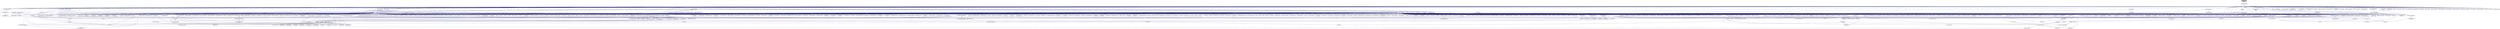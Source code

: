 digraph "target_distribution_policy.hpp"
{
  edge [fontname="Helvetica",fontsize="10",labelfontname="Helvetica",labelfontsize="10"];
  node [fontname="Helvetica",fontsize="10",shape=record];
  Node378 [label="target_distribution\l_policy.hpp",height=0.2,width=0.4,color="black", fillcolor="grey75", style="filled", fontcolor="black"];
  Node378 -> Node379 [dir="back",color="midnightblue",fontsize="10",style="solid",fontname="Helvetica"];
  Node379 [label="migrate_component.hpp",height=0.2,width=0.4,color="black", fillcolor="white", style="filled",URL="$d2/dd9/migrate__component_8hpp.html"];
  Node379 -> Node380 [dir="back",color="midnightblue",fontsize="10",style="solid",fontname="Helvetica"];
  Node380 [label="components.hpp",height=0.2,width=0.4,color="black", fillcolor="white", style="filled",URL="$d2/d8d/components_8hpp.html"];
  Node380 -> Node381 [dir="back",color="midnightblue",fontsize="10",style="solid",fontname="Helvetica"];
  Node381 [label="accumulator.hpp",height=0.2,width=0.4,color="black", fillcolor="white", style="filled",URL="$d4/d9d/server_2accumulator_8hpp.html"];
  Node381 -> Node382 [dir="back",color="midnightblue",fontsize="10",style="solid",fontname="Helvetica"];
  Node382 [label="accumulator.cpp",height=0.2,width=0.4,color="black", fillcolor="white", style="filled",URL="$d1/d81/accumulator_8cpp.html"];
  Node381 -> Node383 [dir="back",color="midnightblue",fontsize="10",style="solid",fontname="Helvetica"];
  Node383 [label="accumulator.hpp",height=0.2,width=0.4,color="black", fillcolor="white", style="filled",URL="$d8/d5e/accumulator_8hpp.html"];
  Node383 -> Node384 [dir="back",color="midnightblue",fontsize="10",style="solid",fontname="Helvetica"];
  Node384 [label="accumulator_client.cpp",height=0.2,width=0.4,color="black", fillcolor="white", style="filled",URL="$d7/dd0/accumulator__client_8cpp.html"];
  Node380 -> Node383 [dir="back",color="midnightblue",fontsize="10",style="solid",fontname="Helvetica"];
  Node380 -> Node385 [dir="back",color="midnightblue",fontsize="10",style="solid",fontname="Helvetica"];
  Node385 [label="template_accumulator.hpp",height=0.2,width=0.4,color="black", fillcolor="white", style="filled",URL="$d0/d3f/server_2template__accumulator_8hpp.html"];
  Node385 -> Node386 [dir="back",color="midnightblue",fontsize="10",style="solid",fontname="Helvetica"];
  Node386 [label="template_accumulator.hpp",height=0.2,width=0.4,color="black", fillcolor="white", style="filled",URL="$dd/da9/template__accumulator_8hpp.html"];
  Node386 -> Node387 [dir="back",color="midnightblue",fontsize="10",style="solid",fontname="Helvetica"];
  Node387 [label="template_accumulator\l_client.cpp",height=0.2,width=0.4,color="black", fillcolor="white", style="filled",URL="$df/d93/template__accumulator__client_8cpp.html"];
  Node380 -> Node388 [dir="back",color="midnightblue",fontsize="10",style="solid",fontname="Helvetica"];
  Node388 [label="template_function_accumulator.hpp",height=0.2,width=0.4,color="black", fillcolor="white", style="filled",URL="$d7/da6/server_2template__function__accumulator_8hpp.html"];
  Node388 -> Node389 [dir="back",color="midnightblue",fontsize="10",style="solid",fontname="Helvetica"];
  Node389 [label="template_function_accumulator.cpp",height=0.2,width=0.4,color="black", fillcolor="white", style="filled",URL="$d5/d02/template__function__accumulator_8cpp.html"];
  Node388 -> Node390 [dir="back",color="midnightblue",fontsize="10",style="solid",fontname="Helvetica"];
  Node390 [label="template_function_accumulator.hpp",height=0.2,width=0.4,color="black", fillcolor="white", style="filled",URL="$d3/de9/template__function__accumulator_8hpp.html"];
  Node390 -> Node391 [dir="back",color="midnightblue",fontsize="10",style="solid",fontname="Helvetica"];
  Node391 [label="template_function_accumulator\l_client.cpp",height=0.2,width=0.4,color="black", fillcolor="white", style="filled",URL="$d0/dc6/template__function__accumulator__client_8cpp.html"];
  Node380 -> Node386 [dir="back",color="midnightblue",fontsize="10",style="solid",fontname="Helvetica"];
  Node380 -> Node389 [dir="back",color="midnightblue",fontsize="10",style="solid",fontname="Helvetica"];
  Node380 -> Node390 [dir="back",color="midnightblue",fontsize="10",style="solid",fontname="Helvetica"];
  Node380 -> Node392 [dir="back",color="midnightblue",fontsize="10",style="solid",fontname="Helvetica"];
  Node392 [label="allgather_module.cpp",height=0.2,width=0.4,color="black", fillcolor="white", style="filled",URL="$df/de4/allgather__module_8cpp.html"];
  Node380 -> Node393 [dir="back",color="midnightblue",fontsize="10",style="solid",fontname="Helvetica"];
  Node393 [label="allgather.hpp",height=0.2,width=0.4,color="black", fillcolor="white", style="filled",URL="$d4/d4a/allgather_8hpp.html"];
  Node393 -> Node392 [dir="back",color="midnightblue",fontsize="10",style="solid",fontname="Helvetica"];
  Node393 -> Node394 [dir="back",color="midnightblue",fontsize="10",style="solid",fontname="Helvetica"];
  Node394 [label="allgather.cpp",height=0.2,width=0.4,color="black", fillcolor="white", style="filled",URL="$d7/d06/allgather_8cpp.html"];
  Node393 -> Node395 [dir="back",color="midnightblue",fontsize="10",style="solid",fontname="Helvetica"];
  Node395 [label="ag_client.cpp",height=0.2,width=0.4,color="black", fillcolor="white", style="filled",URL="$d4/d5d/ag__client_8cpp.html"];
  Node380 -> Node396 [dir="back",color="midnightblue",fontsize="10",style="solid",fontname="Helvetica"];
  Node396 [label="allgather_and_gate.hpp",height=0.2,width=0.4,color="black", fillcolor="white", style="filled",URL="$d9/dbb/allgather__and__gate_8hpp.html"];
  Node396 -> Node392 [dir="back",color="midnightblue",fontsize="10",style="solid",fontname="Helvetica"];
  Node396 -> Node397 [dir="back",color="midnightblue",fontsize="10",style="solid",fontname="Helvetica"];
  Node397 [label="allgather_and_gate.cpp",height=0.2,width=0.4,color="black", fillcolor="white", style="filled",URL="$d1/d56/allgather__and__gate_8cpp.html"];
  Node396 -> Node395 [dir="back",color="midnightblue",fontsize="10",style="solid",fontname="Helvetica"];
  Node380 -> Node398 [dir="back",color="midnightblue",fontsize="10",style="solid",fontname="Helvetica"];
  Node398 [label="cancelable_action.cpp",height=0.2,width=0.4,color="black", fillcolor="white", style="filled",URL="$d5/d0c/cancelable__action_8cpp.html"];
  Node380 -> Node399 [dir="back",color="midnightblue",fontsize="10",style="solid",fontname="Helvetica"];
  Node399 [label="cancelable_action.hpp",height=0.2,width=0.4,color="black", fillcolor="white", style="filled",URL="$d5/d4d/server_2cancelable__action_8hpp.html"];
  Node399 -> Node398 [dir="back",color="midnightblue",fontsize="10",style="solid",fontname="Helvetica"];
  Node399 -> Node400 [dir="back",color="midnightblue",fontsize="10",style="solid",fontname="Helvetica"];
  Node400 [label="cancelable_action.hpp",height=0.2,width=0.4,color="black", fillcolor="white", style="filled",URL="$d0/da3/stubs_2cancelable__action_8hpp.html"];
  Node400 -> Node401 [dir="back",color="midnightblue",fontsize="10",style="solid",fontname="Helvetica"];
  Node401 [label="cancelable_action.hpp",height=0.2,width=0.4,color="black", fillcolor="white", style="filled",URL="$d6/d28/cancelable__action_8hpp.html"];
  Node401 -> Node402 [dir="back",color="midnightblue",fontsize="10",style="solid",fontname="Helvetica"];
  Node402 [label="cancelable_action_client.cpp",height=0.2,width=0.4,color="black", fillcolor="white", style="filled",URL="$d1/db8/cancelable__action__client_8cpp.html"];
  Node380 -> Node401 [dir="back",color="midnightblue",fontsize="10",style="solid",fontname="Helvetica"];
  Node380 -> Node403 [dir="back",color="midnightblue",fontsize="10",style="solid",fontname="Helvetica"];
  Node403 [label="hello_world_component.hpp",height=0.2,width=0.4,color="black", fillcolor="white", style="filled",URL="$df/df0/hello__world__component_8hpp.html"];
  Node403 -> Node404 [dir="back",color="midnightblue",fontsize="10",style="solid",fontname="Helvetica"];
  Node404 [label="hello_world_client.cpp",height=0.2,width=0.4,color="black", fillcolor="white", style="filled",URL="$d5/da6/hello__world__client_8cpp.html"];
  Node403 -> Node405 [dir="back",color="midnightblue",fontsize="10",style="solid",fontname="Helvetica"];
  Node405 [label="hello_world_component.cpp",height=0.2,width=0.4,color="black", fillcolor="white", style="filled",URL="$d8/daa/hello__world__component_8cpp.html"];
  Node380 -> Node406 [dir="back",color="midnightblue",fontsize="10",style="solid",fontname="Helvetica"];
  Node406 [label="row.hpp",height=0.2,width=0.4,color="black", fillcolor="white", style="filled",URL="$de/d74/server_2row_8hpp.html"];
  Node406 -> Node407 [dir="back",color="midnightblue",fontsize="10",style="solid",fontname="Helvetica"];
  Node407 [label="row.hpp",height=0.2,width=0.4,color="black", fillcolor="white", style="filled",URL="$dc/d69/row_8hpp.html"];
  Node407 -> Node408 [dir="back",color="midnightblue",fontsize="10",style="solid",fontname="Helvetica"];
  Node408 [label="grid.hpp",height=0.2,width=0.4,color="black", fillcolor="white", style="filled",URL="$dc/d8a/grid_8hpp.html"];
  Node408 -> Node409 [dir="back",color="midnightblue",fontsize="10",style="solid",fontname="Helvetica"];
  Node409 [label="jacobi.cpp",height=0.2,width=0.4,color="black", fillcolor="white", style="filled",URL="$d2/d27/jacobi_8cpp.html"];
  Node408 -> Node410 [dir="back",color="midnightblue",fontsize="10",style="solid",fontname="Helvetica"];
  Node410 [label="solver.hpp",height=0.2,width=0.4,color="black", fillcolor="white", style="filled",URL="$db/d9a/server_2solver_8hpp.html"];
  Node410 -> Node411 [dir="back",color="midnightblue",fontsize="10",style="solid",fontname="Helvetica"];
  Node411 [label="solver.hpp",height=0.2,width=0.4,color="black", fillcolor="white", style="filled",URL="$d2/d1c/solver_8hpp.html"];
  Node411 -> Node409 [dir="back",color="midnightblue",fontsize="10",style="solid",fontname="Helvetica"];
  Node410 -> Node412 [dir="back",color="midnightblue",fontsize="10",style="solid",fontname="Helvetica"];
  Node412 [label="solver.cpp",height=0.2,width=0.4,color="black", fillcolor="white", style="filled",URL="$d6/d94/solver_8cpp.html"];
  Node408 -> Node411 [dir="back",color="midnightblue",fontsize="10",style="solid",fontname="Helvetica"];
  Node408 -> Node413 [dir="back",color="midnightblue",fontsize="10",style="solid",fontname="Helvetica"];
  Node413 [label="grid.cpp",height=0.2,width=0.4,color="black", fillcolor="white", style="filled",URL="$d6/d1b/jacobi__component_2grid_8cpp.html"];
  Node407 -> Node414 [dir="back",color="midnightblue",fontsize="10",style="solid",fontname="Helvetica"];
  Node414 [label="stencil_iterator.hpp",height=0.2,width=0.4,color="black", fillcolor="white", style="filled",URL="$dc/d5c/server_2stencil__iterator_8hpp.html"];
  Node414 -> Node410 [dir="back",color="midnightblue",fontsize="10",style="solid",fontname="Helvetica"];
  Node414 -> Node415 [dir="back",color="midnightblue",fontsize="10",style="solid",fontname="Helvetica"];
  Node415 [label="stencil_iterator.cpp",height=0.2,width=0.4,color="black", fillcolor="white", style="filled",URL="$d6/de1/server_2stencil__iterator_8cpp.html"];
  Node414 -> Node416 [dir="back",color="midnightblue",fontsize="10",style="solid",fontname="Helvetica"];
  Node416 [label="stencil_iterator.cpp",height=0.2,width=0.4,color="black", fillcolor="white", style="filled",URL="$d7/d71/stencil__iterator_8cpp.html"];
  Node407 -> Node413 [dir="back",color="midnightblue",fontsize="10",style="solid",fontname="Helvetica"];
  Node406 -> Node417 [dir="back",color="midnightblue",fontsize="10",style="solid",fontname="Helvetica"];
  Node417 [label="row.cpp",height=0.2,width=0.4,color="black", fillcolor="white", style="filled",URL="$d3/d86/server_2row_8cpp.html"];
  Node380 -> Node414 [dir="back",color="midnightblue",fontsize="10",style="solid",fontname="Helvetica"];
  Node380 -> Node410 [dir="back",color="midnightblue",fontsize="10",style="solid",fontname="Helvetica"];
  Node380 -> Node418 [dir="back",color="midnightblue",fontsize="10",style="solid",fontname="Helvetica"];
  Node418 [label="jacobi_component.cpp",height=0.2,width=0.4,color="black", fillcolor="white", style="filled",URL="$d1/d25/jacobi__component_8cpp.html"];
  Node380 -> Node419 [dir="back",color="midnightblue",fontsize="10",style="solid",fontname="Helvetica"];
  Node419 [label="nqueen.hpp",height=0.2,width=0.4,color="black", fillcolor="white", style="filled",URL="$de/d58/server_2nqueen_8hpp.html"];
  Node419 -> Node420 [dir="back",color="midnightblue",fontsize="10",style="solid",fontname="Helvetica"];
  Node420 [label="nqueen.cpp",height=0.2,width=0.4,color="black", fillcolor="white", style="filled",URL="$db/dca/nqueen_8cpp.html"];
  Node419 -> Node421 [dir="back",color="midnightblue",fontsize="10",style="solid",fontname="Helvetica"];
  Node421 [label="nqueen.hpp",height=0.2,width=0.4,color="black", fillcolor="white", style="filled",URL="$da/dfd/stubs_2nqueen_8hpp.html"];
  Node421 -> Node422 [dir="back",color="midnightblue",fontsize="10",style="solid",fontname="Helvetica"];
  Node422 [label="nqueen.hpp",height=0.2,width=0.4,color="black", fillcolor="white", style="filled",URL="$d0/d07/nqueen_8hpp.html"];
  Node422 -> Node423 [dir="back",color="midnightblue",fontsize="10",style="solid",fontname="Helvetica"];
  Node423 [label="nqueen_client.cpp",height=0.2,width=0.4,color="black", fillcolor="white", style="filled",URL="$d3/d5e/nqueen__client_8cpp.html"];
  Node380 -> Node424 [dir="back",color="midnightblue",fontsize="10",style="solid",fontname="Helvetica"];
  Node424 [label="sine.cpp",height=0.2,width=0.4,color="black", fillcolor="white", style="filled",URL="$d3/d0d/server_2sine_8cpp.html"];
  Node380 -> Node425 [dir="back",color="midnightblue",fontsize="10",style="solid",fontname="Helvetica"];
  Node425 [label="component_ctors.cpp",height=0.2,width=0.4,color="black", fillcolor="white", style="filled",URL="$d3/d2a/component__ctors_8cpp.html"];
  Node380 -> Node426 [dir="back",color="midnightblue",fontsize="10",style="solid",fontname="Helvetica"];
  Node426 [label="component_in_executable.cpp",height=0.2,width=0.4,color="black", fillcolor="white", style="filled",URL="$d8/d4b/component__in__executable_8cpp.html"];
  Node380 -> Node427 [dir="back",color="midnightblue",fontsize="10",style="solid",fontname="Helvetica"];
  Node427 [label="component_inheritance.cpp",height=0.2,width=0.4,color="black", fillcolor="white", style="filled",URL="$d8/d55/component__inheritance_8cpp.html"];
  Node380 -> Node428 [dir="back",color="midnightblue",fontsize="10",style="solid",fontname="Helvetica"];
  Node428 [label="component_with_executor.cpp",height=0.2,width=0.4,color="black", fillcolor="white", style="filled",URL="$d4/d20/component__with__executor_8cpp.html"];
  Node380 -> Node429 [dir="back",color="midnightblue",fontsize="10",style="solid",fontname="Helvetica"];
  Node429 [label="factorial.cpp",height=0.2,width=0.4,color="black", fillcolor="white", style="filled",URL="$d9/d00/factorial_8cpp.html"];
  Node380 -> Node430 [dir="back",color="midnightblue",fontsize="10",style="solid",fontname="Helvetica"];
  Node430 [label="hello_world.cpp",height=0.2,width=0.4,color="black", fillcolor="white", style="filled",URL="$d0/d67/hello__world_8cpp.html"];
  Node380 -> Node431 [dir="back",color="midnightblue",fontsize="10",style="solid",fontname="Helvetica"];
  Node431 [label="latch_local.cpp",height=0.2,width=0.4,color="black", fillcolor="white", style="filled",URL="$dd/dd3/latch__local_8cpp.html"];
  Node380 -> Node432 [dir="back",color="midnightblue",fontsize="10",style="solid",fontname="Helvetica"];
  Node432 [label="latch_remote.cpp",height=0.2,width=0.4,color="black", fillcolor="white", style="filled",URL="$df/d59/latch__remote_8cpp.html"];
  Node380 -> Node433 [dir="back",color="midnightblue",fontsize="10",style="solid",fontname="Helvetica"];
  Node433 [label="pingpong.cpp",height=0.2,width=0.4,color="black", fillcolor="white", style="filled",URL="$dd/d4d/pingpong_8cpp.html"];
  Node380 -> Node434 [dir="back",color="midnightblue",fontsize="10",style="solid",fontname="Helvetica"];
  Node434 [label="random_mem_access.hpp",height=0.2,width=0.4,color="black", fillcolor="white", style="filled",URL="$d0/d19/server_2random__mem__access_8hpp.html"];
  Node434 -> Node435 [dir="back",color="midnightblue",fontsize="10",style="solid",fontname="Helvetica"];
  Node435 [label="random_mem_access.cpp",height=0.2,width=0.4,color="black", fillcolor="white", style="filled",URL="$d1/d51/random__mem__access_8cpp.html"];
  Node434 -> Node436 [dir="back",color="midnightblue",fontsize="10",style="solid",fontname="Helvetica"];
  Node436 [label="random_mem_access.hpp",height=0.2,width=0.4,color="black", fillcolor="white", style="filled",URL="$d3/d32/stubs_2random__mem__access_8hpp.html"];
  Node436 -> Node437 [dir="back",color="midnightblue",fontsize="10",style="solid",fontname="Helvetica"];
  Node437 [label="random_mem_access.hpp",height=0.2,width=0.4,color="black", fillcolor="white", style="filled",URL="$db/de8/random__mem__access_8hpp.html"];
  Node437 -> Node438 [dir="back",color="midnightblue",fontsize="10",style="solid",fontname="Helvetica"];
  Node438 [label="random_mem_access_client.cpp",height=0.2,width=0.4,color="black", fillcolor="white", style="filled",URL="$df/d1b/random__mem__access__client_8cpp.html"];
  Node380 -> Node439 [dir="back",color="midnightblue",fontsize="10",style="solid",fontname="Helvetica"];
  Node439 [label="sheneos_compare.cpp",height=0.2,width=0.4,color="black", fillcolor="white", style="filled",URL="$dc/d11/sheneos__compare_8cpp.html"];
  Node380 -> Node440 [dir="back",color="midnightblue",fontsize="10",style="solid",fontname="Helvetica"];
  Node440 [label="throttle.hpp",height=0.2,width=0.4,color="black", fillcolor="white", style="filled",URL="$db/dc9/server_2throttle_8hpp.html"];
  Node440 -> Node441 [dir="back",color="midnightblue",fontsize="10",style="solid",fontname="Helvetica"];
  Node441 [label="throttle.cpp",height=0.2,width=0.4,color="black", fillcolor="white", style="filled",URL="$de/d56/server_2throttle_8cpp.html"];
  Node440 -> Node442 [dir="back",color="midnightblue",fontsize="10",style="solid",fontname="Helvetica"];
  Node442 [label="throttle.hpp",height=0.2,width=0.4,color="black", fillcolor="white", style="filled",URL="$d5/dec/stubs_2throttle_8hpp.html"];
  Node442 -> Node443 [dir="back",color="midnightblue",fontsize="10",style="solid",fontname="Helvetica"];
  Node443 [label="throttle.hpp",height=0.2,width=0.4,color="black", fillcolor="white", style="filled",URL="$d2/d2e/throttle_8hpp.html"];
  Node443 -> Node444 [dir="back",color="midnightblue",fontsize="10",style="solid",fontname="Helvetica"];
  Node444 [label="throttle.cpp",height=0.2,width=0.4,color="black", fillcolor="white", style="filled",URL="$db/d02/throttle_8cpp.html"];
  Node443 -> Node445 [dir="back",color="midnightblue",fontsize="10",style="solid",fontname="Helvetica"];
  Node445 [label="throttle_client.cpp",height=0.2,width=0.4,color="black", fillcolor="white", style="filled",URL="$d0/db7/throttle__client_8cpp.html"];
  Node380 -> Node445 [dir="back",color="midnightblue",fontsize="10",style="solid",fontname="Helvetica"];
  Node380 -> Node446 [dir="back",color="midnightblue",fontsize="10",style="solid",fontname="Helvetica"];
  Node446 [label="simple_central_tuplespace.hpp",height=0.2,width=0.4,color="black", fillcolor="white", style="filled",URL="$db/d69/server_2simple__central__tuplespace_8hpp.html"];
  Node446 -> Node447 [dir="back",color="midnightblue",fontsize="10",style="solid",fontname="Helvetica"];
  Node447 [label="simple_central_tuplespace.cpp",height=0.2,width=0.4,color="black", fillcolor="white", style="filled",URL="$d3/dec/simple__central__tuplespace_8cpp.html"];
  Node446 -> Node448 [dir="back",color="midnightblue",fontsize="10",style="solid",fontname="Helvetica"];
  Node448 [label="simple_central_tuplespace.hpp",height=0.2,width=0.4,color="black", fillcolor="white", style="filled",URL="$d0/d4b/stubs_2simple__central__tuplespace_8hpp.html"];
  Node448 -> Node449 [dir="back",color="midnightblue",fontsize="10",style="solid",fontname="Helvetica"];
  Node449 [label="simple_central_tuplespace.hpp",height=0.2,width=0.4,color="black", fillcolor="white", style="filled",URL="$d5/ddd/simple__central__tuplespace_8hpp.html"];
  Node449 -> Node450 [dir="back",color="midnightblue",fontsize="10",style="solid",fontname="Helvetica"];
  Node450 [label="simple_central_tuplespace\l_client.cpp",height=0.2,width=0.4,color="black", fillcolor="white", style="filled",URL="$d1/d7b/simple__central__tuplespace__client_8cpp.html"];
  Node380 -> Node451 [dir="back",color="midnightblue",fontsize="10",style="solid",fontname="Helvetica"];
  Node451 [label="tuples_warehouse.hpp",height=0.2,width=0.4,color="black", fillcolor="white", style="filled",URL="$da/de6/tuples__warehouse_8hpp.html"];
  Node451 -> Node446 [dir="back",color="midnightblue",fontsize="10",style="solid",fontname="Helvetica"];
  Node380 -> Node449 [dir="back",color="midnightblue",fontsize="10",style="solid",fontname="Helvetica"];
  Node380 -> Node452 [dir="back",color="midnightblue",fontsize="10",style="solid",fontname="Helvetica"];
  Node452 [label="iostreams.hpp",height=0.2,width=0.4,color="black", fillcolor="white", style="filled",URL="$de/d22/iostreams_8hpp.html"];
  Node452 -> Node394 [dir="back",color="midnightblue",fontsize="10",style="solid",fontname="Helvetica"];
  Node452 -> Node397 [dir="back",color="midnightblue",fontsize="10",style="solid",fontname="Helvetica"];
  Node452 -> Node453 [dir="back",color="midnightblue",fontsize="10",style="solid",fontname="Helvetica"];
  Node453 [label="async_io_action.cpp",height=0.2,width=0.4,color="black", fillcolor="white", style="filled",URL="$d3/df5/async__io__action_8cpp.html"];
  Node452 -> Node454 [dir="back",color="midnightblue",fontsize="10",style="solid",fontname="Helvetica"];
  Node454 [label="async_io_external.cpp",height=0.2,width=0.4,color="black", fillcolor="white", style="filled",URL="$da/d9a/async__io__external_8cpp.html"];
  Node452 -> Node455 [dir="back",color="midnightblue",fontsize="10",style="solid",fontname="Helvetica"];
  Node455 [label="async_io_low_level.cpp",height=0.2,width=0.4,color="black", fillcolor="white", style="filled",URL="$dc/d10/async__io__low__level_8cpp.html"];
  Node452 -> Node456 [dir="back",color="midnightblue",fontsize="10",style="solid",fontname="Helvetica"];
  Node456 [label="async_io_simple.cpp",height=0.2,width=0.4,color="black", fillcolor="white", style="filled",URL="$da/db7/async__io__simple_8cpp.html"];
  Node452 -> Node457 [dir="back",color="midnightblue",fontsize="10",style="solid",fontname="Helvetica"];
  Node457 [label="os_thread_num.cpp",height=0.2,width=0.4,color="black", fillcolor="white", style="filled",URL="$d2/dfb/os__thread__num_8cpp.html"];
  Node452 -> Node458 [dir="back",color="midnightblue",fontsize="10",style="solid",fontname="Helvetica"];
  Node458 [label="rnd_future_reduce.cpp",height=0.2,width=0.4,color="black", fillcolor="white", style="filled",URL="$d1/db5/rnd__future__reduce_8cpp.html"];
  Node452 -> Node459 [dir="back",color="midnightblue",fontsize="10",style="solid",fontname="Helvetica"];
  Node459 [label="heartbeat_console.cpp",height=0.2,width=0.4,color="black", fillcolor="white", style="filled",URL="$da/de8/heartbeat__console_8cpp.html"];
  Node452 -> Node405 [dir="back",color="midnightblue",fontsize="10",style="solid",fontname="Helvetica"];
  Node452 -> Node409 [dir="back",color="midnightblue",fontsize="10",style="solid",fontname="Helvetica"];
  Node452 -> Node414 [dir="back",color="midnightblue",fontsize="10",style="solid",fontname="Helvetica"];
  Node452 -> Node413 [dir="back",color="midnightblue",fontsize="10",style="solid",fontname="Helvetica"];
  Node452 -> Node460 [dir="back",color="midnightblue",fontsize="10",style="solid",fontname="Helvetica"];
  Node460 [label="access_counter_set.cpp",height=0.2,width=0.4,color="black", fillcolor="white", style="filled",URL="$dc/d52/access__counter__set_8cpp.html"];
  Node452 -> Node461 [dir="back",color="midnightblue",fontsize="10",style="solid",fontname="Helvetica"];
  Node461 [label="1d_wave_equation.cpp",height=0.2,width=0.4,color="black", fillcolor="white", style="filled",URL="$da/dab/1d__wave__equation_8cpp.html"];
  Node452 -> Node462 [dir="back",color="midnightblue",fontsize="10",style="solid",fontname="Helvetica"];
  Node462 [label="allow_unknown_options.cpp",height=0.2,width=0.4,color="black", fillcolor="white", style="filled",URL="$d9/dc9/allow__unknown__options_8cpp.html"];
  Node452 -> Node463 [dir="back",color="midnightblue",fontsize="10",style="solid",fontname="Helvetica"];
  Node463 [label="command_line_handling.cpp",height=0.2,width=0.4,color="black", fillcolor="white", style="filled",URL="$d4/d05/examples_2quickstart_2command__line__handling_8cpp.html"];
  Node452 -> Node425 [dir="back",color="midnightblue",fontsize="10",style="solid",fontname="Helvetica"];
  Node452 -> Node426 [dir="back",color="midnightblue",fontsize="10",style="solid",fontname="Helvetica"];
  Node452 -> Node427 [dir="back",color="midnightblue",fontsize="10",style="solid",fontname="Helvetica"];
  Node452 -> Node428 [dir="back",color="midnightblue",fontsize="10",style="solid",fontname="Helvetica"];
  Node452 -> Node464 [dir="back",color="midnightblue",fontsize="10",style="solid",fontname="Helvetica"];
  Node464 [label="customize_async.cpp",height=0.2,width=0.4,color="black", fillcolor="white", style="filled",URL="$d0/d82/customize__async_8cpp.html"];
  Node452 -> Node465 [dir="back",color="midnightblue",fontsize="10",style="solid",fontname="Helvetica"];
  Node465 [label="enumerate_threads.cpp",height=0.2,width=0.4,color="black", fillcolor="white", style="filled",URL="$d3/dd4/enumerate__threads_8cpp.html"];
  Node452 -> Node466 [dir="back",color="midnightblue",fontsize="10",style="solid",fontname="Helvetica"];
  Node466 [label="error_handling.cpp",height=0.2,width=0.4,color="black", fillcolor="white", style="filled",URL="$d9/d96/error__handling_8cpp.html"];
  Node452 -> Node467 [dir="back",color="midnightblue",fontsize="10",style="solid",fontname="Helvetica"];
  Node467 [label="event_synchronization.cpp",height=0.2,width=0.4,color="black", fillcolor="white", style="filled",URL="$d0/d35/event__synchronization_8cpp.html"];
  Node452 -> Node468 [dir="back",color="midnightblue",fontsize="10",style="solid",fontname="Helvetica"];
  Node468 [label="fractals.cpp",height=0.2,width=0.4,color="black", fillcolor="white", style="filled",URL="$d8/d58/fractals_8cpp.html"];
  Node452 -> Node469 [dir="back",color="midnightblue",fontsize="10",style="solid",fontname="Helvetica"];
  Node469 [label="fractals_executor.cpp",height=0.2,width=0.4,color="black", fillcolor="white", style="filled",URL="$d9/da9/fractals__executor_8cpp.html"];
  Node452 -> Node430 [dir="back",color="midnightblue",fontsize="10",style="solid",fontname="Helvetica"];
  Node452 -> Node470 [dir="back",color="midnightblue",fontsize="10",style="solid",fontname="Helvetica"];
  Node470 [label="interval_timer.cpp",height=0.2,width=0.4,color="black", fillcolor="white", style="filled",URL="$de/df1/examples_2quickstart_2interval__timer_8cpp.html"];
  Node452 -> Node471 [dir="back",color="midnightblue",fontsize="10",style="solid",fontname="Helvetica"];
  Node471 [label="local_channel.cpp",height=0.2,width=0.4,color="black", fillcolor="white", style="filled",URL="$d0/d3e/local__channel_8cpp.html"];
  Node452 -> Node433 [dir="back",color="midnightblue",fontsize="10",style="solid",fontname="Helvetica"];
  Node452 -> Node472 [dir="back",color="midnightblue",fontsize="10",style="solid",fontname="Helvetica"];
  Node472 [label="shared_mutex.cpp",height=0.2,width=0.4,color="black", fillcolor="white", style="filled",URL="$da/d0b/shared__mutex_8cpp.html"];
  Node452 -> Node473 [dir="back",color="midnightblue",fontsize="10",style="solid",fontname="Helvetica"];
  Node473 [label="sierpinski.cpp",height=0.2,width=0.4,color="black", fillcolor="white", style="filled",URL="$d3/d7e/sierpinski_8cpp.html"];
  Node452 -> Node474 [dir="back",color="midnightblue",fontsize="10",style="solid",fontname="Helvetica"];
  Node474 [label="simple_future_continuation.cpp",height=0.2,width=0.4,color="black", fillcolor="white", style="filled",URL="$d8/d3c/simple__future__continuation_8cpp.html"];
  Node452 -> Node475 [dir="back",color="midnightblue",fontsize="10",style="solid",fontname="Helvetica"];
  Node475 [label="simplest_hello_world.cpp",height=0.2,width=0.4,color="black", fillcolor="white", style="filled",URL="$d7/ddc/simplest__hello__world_8cpp.html"];
  Node452 -> Node476 [dir="back",color="midnightblue",fontsize="10",style="solid",fontname="Helvetica"];
  Node476 [label="sort_by_key_demo.cpp",height=0.2,width=0.4,color="black", fillcolor="white", style="filled",URL="$da/d20/sort__by__key__demo_8cpp.html"];
  Node452 -> Node477 [dir="back",color="midnightblue",fontsize="10",style="solid",fontname="Helvetica"];
  Node477 [label="timed_futures.cpp",height=0.2,width=0.4,color="black", fillcolor="white", style="filled",URL="$d6/d8d/timed__futures_8cpp.html"];
  Node452 -> Node478 [dir="back",color="midnightblue",fontsize="10",style="solid",fontname="Helvetica"];
  Node478 [label="vector_counting_dotproduct.cpp",height=0.2,width=0.4,color="black", fillcolor="white", style="filled",URL="$df/de9/vector__counting__dotproduct_8cpp.html"];
  Node452 -> Node479 [dir="back",color="midnightblue",fontsize="10",style="solid",fontname="Helvetica"];
  Node479 [label="vector_zip_dotproduct.cpp",height=0.2,width=0.4,color="black", fillcolor="white", style="filled",URL="$dc/d18/vector__zip__dotproduct_8cpp.html"];
  Node452 -> Node480 [dir="back",color="midnightblue",fontsize="10",style="solid",fontname="Helvetica"];
  Node480 [label="oversubscribing_resource\l_partitioner.cpp",height=0.2,width=0.4,color="black", fillcolor="white", style="filled",URL="$dd/dee/oversubscribing__resource__partitioner_8cpp.html"];
  Node452 -> Node481 [dir="back",color="midnightblue",fontsize="10",style="solid",fontname="Helvetica"];
  Node481 [label="simple_resource_partitioner.cpp",height=0.2,width=0.4,color="black", fillcolor="white", style="filled",URL="$d5/df9/simple__resource__partitioner_8cpp.html"];
  Node452 -> Node482 [dir="back",color="midnightblue",fontsize="10",style="solid",fontname="Helvetica"];
  Node482 [label="thread_aware_timer.cpp",height=0.2,width=0.4,color="black", fillcolor="white", style="filled",URL="$df/d11/examples_2thread__aware__timer_2thread__aware__timer_8cpp.html"];
  Node452 -> Node450 [dir="back",color="midnightblue",fontsize="10",style="solid",fontname="Helvetica"];
  Node452 -> Node483 [dir="back",color="midnightblue",fontsize="10",style="solid",fontname="Helvetica"];
  Node483 [label="foreach_scaling.cpp",height=0.2,width=0.4,color="black", fillcolor="white", style="filled",URL="$d4/d94/foreach__scaling_8cpp.html"];
  Node452 -> Node484 [dir="back",color="midnightblue",fontsize="10",style="solid",fontname="Helvetica"];
  Node484 [label="future_overhead.cpp",height=0.2,width=0.4,color="black", fillcolor="white", style="filled",URL="$d3/d79/future__overhead_8cpp.html"];
  Node452 -> Node485 [dir="back",color="midnightblue",fontsize="10",style="solid",fontname="Helvetica"];
  Node485 [label="hpx_heterogeneous_timed\l_task_spawn.cpp",height=0.2,width=0.4,color="black", fillcolor="white", style="filled",URL="$dd/d27/hpx__heterogeneous__timed__task__spawn_8cpp.html"];
  Node452 -> Node486 [dir="back",color="midnightblue",fontsize="10",style="solid",fontname="Helvetica"];
  Node486 [label="hpx_homogeneous_timed\l_task_spawn_executors.cpp",height=0.2,width=0.4,color="black", fillcolor="white", style="filled",URL="$d1/d3b/hpx__homogeneous__timed__task__spawn__executors_8cpp.html"];
  Node452 -> Node487 [dir="back",color="midnightblue",fontsize="10",style="solid",fontname="Helvetica"];
  Node487 [label="parent_vs_child_stealing.cpp",height=0.2,width=0.4,color="black", fillcolor="white", style="filled",URL="$d2/d07/parent__vs__child__stealing_8cpp.html"];
  Node452 -> Node488 [dir="back",color="midnightblue",fontsize="10",style="solid",fontname="Helvetica"];
  Node488 [label="partitioned_vector\l_foreach.cpp",height=0.2,width=0.4,color="black", fillcolor="white", style="filled",URL="$df/d5f/partitioned__vector__foreach_8cpp.html"];
  Node452 -> Node489 [dir="back",color="midnightblue",fontsize="10",style="solid",fontname="Helvetica"];
  Node489 [label="serialization_overhead.cpp",height=0.2,width=0.4,color="black", fillcolor="white", style="filled",URL="$d3/df8/serialization__overhead_8cpp.html"];
  Node452 -> Node490 [dir="back",color="midnightblue",fontsize="10",style="solid",fontname="Helvetica"];
  Node490 [label="sizeof.cpp",height=0.2,width=0.4,color="black", fillcolor="white", style="filled",URL="$d3/d0f/sizeof_8cpp.html"];
  Node452 -> Node491 [dir="back",color="midnightblue",fontsize="10",style="solid",fontname="Helvetica"];
  Node491 [label="skynet.cpp",height=0.2,width=0.4,color="black", fillcolor="white", style="filled",URL="$d0/dc3/skynet_8cpp.html"];
  Node452 -> Node492 [dir="back",color="midnightblue",fontsize="10",style="solid",fontname="Helvetica"];
  Node492 [label="spinlock_overhead1.cpp",height=0.2,width=0.4,color="black", fillcolor="white", style="filled",URL="$d0/d32/spinlock__overhead1_8cpp.html"];
  Node452 -> Node493 [dir="back",color="midnightblue",fontsize="10",style="solid",fontname="Helvetica"];
  Node493 [label="spinlock_overhead2.cpp",height=0.2,width=0.4,color="black", fillcolor="white", style="filled",URL="$de/d55/spinlock__overhead2_8cpp.html"];
  Node452 -> Node494 [dir="back",color="midnightblue",fontsize="10",style="solid",fontname="Helvetica"];
  Node494 [label="stencil3_iterators.cpp",height=0.2,width=0.4,color="black", fillcolor="white", style="filled",URL="$db/d9e/stencil3__iterators_8cpp.html"];
  Node452 -> Node495 [dir="back",color="midnightblue",fontsize="10",style="solid",fontname="Helvetica"];
  Node495 [label="stream.cpp",height=0.2,width=0.4,color="black", fillcolor="white", style="filled",URL="$da/d5f/stream_8cpp.html"];
  Node452 -> Node496 [dir="back",color="midnightblue",fontsize="10",style="solid",fontname="Helvetica"];
  Node496 [label="transform_reduce_binary\l_scaling.cpp",height=0.2,width=0.4,color="black", fillcolor="white", style="filled",URL="$d1/dae/transform__reduce__binary__scaling_8cpp.html"];
  Node452 -> Node497 [dir="back",color="midnightblue",fontsize="10",style="solid",fontname="Helvetica"];
  Node497 [label="transform_reduce_scaling.cpp",height=0.2,width=0.4,color="black", fillcolor="white", style="filled",URL="$db/d2a/transform__reduce__scaling_8cpp.html"];
  Node452 -> Node498 [dir="back",color="midnightblue",fontsize="10",style="solid",fontname="Helvetica"];
  Node498 [label="wait_all_timings.cpp",height=0.2,width=0.4,color="black", fillcolor="white", style="filled",URL="$d5/da1/wait__all__timings_8cpp.html"];
  Node452 -> Node499 [dir="back",color="midnightblue",fontsize="10",style="solid",fontname="Helvetica"];
  Node499 [label="minmax_element_performance.cpp",height=0.2,width=0.4,color="black", fillcolor="white", style="filled",URL="$d9/d93/minmax__element__performance_8cpp.html"];
  Node452 -> Node500 [dir="back",color="midnightblue",fontsize="10",style="solid",fontname="Helvetica"];
  Node500 [label="osu_bcast.cpp",height=0.2,width=0.4,color="black", fillcolor="white", style="filled",URL="$d3/dca/osu__bcast_8cpp.html"];
  Node452 -> Node501 [dir="back",color="midnightblue",fontsize="10",style="solid",fontname="Helvetica"];
  Node501 [label="osu_bibw.cpp",height=0.2,width=0.4,color="black", fillcolor="white", style="filled",URL="$d2/d04/osu__bibw_8cpp.html"];
  Node452 -> Node502 [dir="back",color="midnightblue",fontsize="10",style="solid",fontname="Helvetica"];
  Node502 [label="osu_bw.cpp",height=0.2,width=0.4,color="black", fillcolor="white", style="filled",URL="$d4/d20/osu__bw_8cpp.html"];
  Node452 -> Node503 [dir="back",color="midnightblue",fontsize="10",style="solid",fontname="Helvetica"];
  Node503 [label="osu_latency.cpp",height=0.2,width=0.4,color="black", fillcolor="white", style="filled",URL="$df/d58/osu__latency_8cpp.html"];
  Node452 -> Node504 [dir="back",color="midnightblue",fontsize="10",style="solid",fontname="Helvetica"];
  Node504 [label="osu_multi_lat.cpp",height=0.2,width=0.4,color="black", fillcolor="white", style="filled",URL="$d7/d91/osu__multi__lat_8cpp.html"];
  Node452 -> Node505 [dir="back",color="midnightblue",fontsize="10",style="solid",fontname="Helvetica"];
  Node505 [label="osu_scatter.cpp",height=0.2,width=0.4,color="black", fillcolor="white", style="filled",URL="$d4/d4c/osu__scatter_8cpp.html"];
  Node452 -> Node506 [dir="back",color="midnightblue",fontsize="10",style="solid",fontname="Helvetica"];
  Node506 [label="pingpong_performance.cpp",height=0.2,width=0.4,color="black", fillcolor="white", style="filled",URL="$de/d03/pingpong__performance_8cpp.html"];
  Node452 -> Node507 [dir="back",color="midnightblue",fontsize="10",style="solid",fontname="Helvetica"];
  Node507 [label="plain_action_1330.cpp",height=0.2,width=0.4,color="black", fillcolor="white", style="filled",URL="$d4/def/plain__action__1330_8cpp.html"];
  Node452 -> Node508 [dir="back",color="midnightblue",fontsize="10",style="solid",fontname="Helvetica"];
  Node508 [label="client_1950.cpp",height=0.2,width=0.4,color="black", fillcolor="white", style="filled",URL="$d0/d79/client__1950_8cpp.html"];
  Node452 -> Node509 [dir="back",color="midnightblue",fontsize="10",style="solid",fontname="Helvetica"];
  Node509 [label="lost_output_2236.cpp",height=0.2,width=0.4,color="black", fillcolor="white", style="filled",URL="$db/dd0/lost__output__2236_8cpp.html"];
  Node452 -> Node510 [dir="back",color="midnightblue",fontsize="10",style="solid",fontname="Helvetica"];
  Node510 [label="no_output_1173.cpp",height=0.2,width=0.4,color="black", fillcolor="white", style="filled",URL="$de/d67/no__output__1173_8cpp.html"];
  Node452 -> Node511 [dir="back",color="midnightblue",fontsize="10",style="solid",fontname="Helvetica"];
  Node511 [label="dataflow_future_swap.cpp",height=0.2,width=0.4,color="black", fillcolor="white", style="filled",URL="$dc/d8c/dataflow__future__swap_8cpp.html"];
  Node452 -> Node512 [dir="back",color="midnightblue",fontsize="10",style="solid",fontname="Helvetica"];
  Node512 [label="dataflow_future_swap2.cpp",height=0.2,width=0.4,color="black", fillcolor="white", style="filled",URL="$d1/db3/dataflow__future__swap2_8cpp.html"];
  Node452 -> Node513 [dir="back",color="midnightblue",fontsize="10",style="solid",fontname="Helvetica"];
  Node513 [label="promise_1620.cpp",height=0.2,width=0.4,color="black", fillcolor="white", style="filled",URL="$d2/d67/promise__1620_8cpp.html"];
  Node452 -> Node514 [dir="back",color="midnightblue",fontsize="10",style="solid",fontname="Helvetica"];
  Node514 [label="wait_all_hang_1946.cpp",height=0.2,width=0.4,color="black", fillcolor="white", style="filled",URL="$d5/d69/wait__all__hang__1946_8cpp.html"];
  Node452 -> Node515 [dir="back",color="midnightblue",fontsize="10",style="solid",fontname="Helvetica"];
  Node515 [label="function_argument.cpp",height=0.2,width=0.4,color="black", fillcolor="white", style="filled",URL="$db/da3/function__argument_8cpp.html"];
  Node452 -> Node516 [dir="back",color="midnightblue",fontsize="10",style="solid",fontname="Helvetica"];
  Node516 [label="function_serialization\l_728.cpp",height=0.2,width=0.4,color="black", fillcolor="white", style="filled",URL="$d8/db1/function__serialization__728_8cpp.html"];
  Node452 -> Node517 [dir="back",color="midnightblue",fontsize="10",style="solid",fontname="Helvetica"];
  Node517 [label="managed_refcnt_checker.cpp",height=0.2,width=0.4,color="black", fillcolor="white", style="filled",URL="$d7/d11/server_2managed__refcnt__checker_8cpp.html"];
  Node452 -> Node518 [dir="back",color="midnightblue",fontsize="10",style="solid",fontname="Helvetica"];
  Node518 [label="simple_refcnt_checker.cpp",height=0.2,width=0.4,color="black", fillcolor="white", style="filled",URL="$d7/d14/server_2simple__refcnt__checker_8cpp.html"];
  Node452 -> Node519 [dir="back",color="midnightblue",fontsize="10",style="solid",fontname="Helvetica"];
  Node519 [label="credit_exhaustion.cpp",height=0.2,width=0.4,color="black", fillcolor="white", style="filled",URL="$d6/d80/credit__exhaustion_8cpp.html"];
  Node452 -> Node520 [dir="back",color="midnightblue",fontsize="10",style="solid",fontname="Helvetica"];
  Node520 [label="local_address_rebind.cpp",height=0.2,width=0.4,color="black", fillcolor="white", style="filled",URL="$d1/d4f/local__address__rebind_8cpp.html"];
  Node452 -> Node521 [dir="back",color="midnightblue",fontsize="10",style="solid",fontname="Helvetica"];
  Node521 [label="local_embedded_ref\l_to_local_object.cpp",height=0.2,width=0.4,color="black", fillcolor="white", style="filled",URL="$d6/d54/local__embedded__ref__to__local__object_8cpp.html"];
  Node452 -> Node522 [dir="back",color="midnightblue",fontsize="10",style="solid",fontname="Helvetica"];
  Node522 [label="local_embedded_ref\l_to_remote_object.cpp",height=0.2,width=0.4,color="black", fillcolor="white", style="filled",URL="$d6/d34/local__embedded__ref__to__remote__object_8cpp.html"];
  Node452 -> Node523 [dir="back",color="midnightblue",fontsize="10",style="solid",fontname="Helvetica"];
  Node523 [label="refcnted_symbol_to\l_local_object.cpp",height=0.2,width=0.4,color="black", fillcolor="white", style="filled",URL="$d9/deb/refcnted__symbol__to__local__object_8cpp.html"];
  Node452 -> Node524 [dir="back",color="midnightblue",fontsize="10",style="solid",fontname="Helvetica"];
  Node524 [label="refcnted_symbol_to\l_remote_object.cpp",height=0.2,width=0.4,color="black", fillcolor="white", style="filled",URL="$dd/d20/refcnted__symbol__to__remote__object_8cpp.html"];
  Node452 -> Node525 [dir="back",color="midnightblue",fontsize="10",style="solid",fontname="Helvetica"];
  Node525 [label="remote_embedded_ref\l_to_local_object.cpp",height=0.2,width=0.4,color="black", fillcolor="white", style="filled",URL="$d4/ded/remote__embedded__ref__to__local__object_8cpp.html"];
  Node452 -> Node526 [dir="back",color="midnightblue",fontsize="10",style="solid",fontname="Helvetica"];
  Node526 [label="remote_embedded_ref\l_to_remote_object.cpp",height=0.2,width=0.4,color="black", fillcolor="white", style="filled",URL="$dc/dca/remote__embedded__ref__to__remote__object_8cpp.html"];
  Node452 -> Node527 [dir="back",color="midnightblue",fontsize="10",style="solid",fontname="Helvetica"];
  Node527 [label="scoped_ref_to_local\l_object.cpp",height=0.2,width=0.4,color="black", fillcolor="white", style="filled",URL="$d6/da4/scoped__ref__to__local__object_8cpp.html"];
  Node452 -> Node528 [dir="back",color="midnightblue",fontsize="10",style="solid",fontname="Helvetica"];
  Node528 [label="scoped_ref_to_remote\l_object.cpp",height=0.2,width=0.4,color="black", fillcolor="white", style="filled",URL="$de/d85/scoped__ref__to__remote__object_8cpp.html"];
  Node452 -> Node529 [dir="back",color="midnightblue",fontsize="10",style="solid",fontname="Helvetica"];
  Node529 [label="split_credit.cpp",height=0.2,width=0.4,color="black", fillcolor="white", style="filled",URL="$dc/d1c/split__credit_8cpp.html"];
  Node452 -> Node530 [dir="back",color="midnightblue",fontsize="10",style="solid",fontname="Helvetica"];
  Node530 [label="uncounted_symbol_to\l_local_object.cpp",height=0.2,width=0.4,color="black", fillcolor="white", style="filled",URL="$de/d5f/uncounted__symbol__to__local__object_8cpp.html"];
  Node452 -> Node531 [dir="back",color="midnightblue",fontsize="10",style="solid",fontname="Helvetica"];
  Node531 [label="uncounted_symbol_to\l_remote_object.cpp",height=0.2,width=0.4,color="black", fillcolor="white", style="filled",URL="$d5/d86/uncounted__symbol__to__remote__object_8cpp.html"];
  Node452 -> Node532 [dir="back",color="midnightblue",fontsize="10",style="solid",fontname="Helvetica"];
  Node532 [label="test.cpp",height=0.2,width=0.4,color="black", fillcolor="white", style="filled",URL="$df/dac/test_8cpp.html"];
  Node452 -> Node533 [dir="back",color="midnightblue",fontsize="10",style="solid",fontname="Helvetica"];
  Node533 [label="inheritance_2_classes\l_abstract.cpp",height=0.2,width=0.4,color="black", fillcolor="white", style="filled",URL="$dd/d8e/inheritance__2__classes__abstract_8cpp.html"];
  Node452 -> Node534 [dir="back",color="midnightblue",fontsize="10",style="solid",fontname="Helvetica"];
  Node534 [label="inheritance_2_classes\l_concrete.cpp",height=0.2,width=0.4,color="black", fillcolor="white", style="filled",URL="$d8/dc5/inheritance__2__classes__concrete_8cpp.html"];
  Node452 -> Node535 [dir="back",color="midnightblue",fontsize="10",style="solid",fontname="Helvetica"];
  Node535 [label="inheritance_3_classes\l_1_abstract.cpp",height=0.2,width=0.4,color="black", fillcolor="white", style="filled",URL="$dc/dfb/inheritance__3__classes__1__abstract_8cpp.html"];
  Node452 -> Node536 [dir="back",color="midnightblue",fontsize="10",style="solid",fontname="Helvetica"];
  Node536 [label="inheritance_3_classes\l_2_abstract.cpp",height=0.2,width=0.4,color="black", fillcolor="white", style="filled",URL="$dd/d34/inheritance__3__classes__2__abstract_8cpp.html"];
  Node452 -> Node537 [dir="back",color="midnightblue",fontsize="10",style="solid",fontname="Helvetica"];
  Node537 [label="inheritance_3_classes\l_concrete.cpp",height=0.2,width=0.4,color="black", fillcolor="white", style="filled",URL="$de/d09/inheritance__3__classes__concrete_8cpp.html"];
  Node452 -> Node538 [dir="back",color="midnightblue",fontsize="10",style="solid",fontname="Helvetica"];
  Node538 [label="migrate_component.cpp",height=0.2,width=0.4,color="black", fillcolor="white", style="filled",URL="$dc/d78/migrate__component_8cpp.html"];
  Node452 -> Node539 [dir="back",color="midnightblue",fontsize="10",style="solid",fontname="Helvetica"];
  Node539 [label="task_block.cpp",height=0.2,width=0.4,color="black", fillcolor="white", style="filled",URL="$d8/d7d/task__block_8cpp.html"];
  Node452 -> Node540 [dir="back",color="midnightblue",fontsize="10",style="solid",fontname="Helvetica"];
  Node540 [label="task_block_executor.cpp",height=0.2,width=0.4,color="black", fillcolor="white", style="filled",URL="$d7/df6/task__block__executor_8cpp.html"];
  Node452 -> Node541 [dir="back",color="midnightblue",fontsize="10",style="solid",fontname="Helvetica"];
  Node541 [label="task_block_par.cpp",height=0.2,width=0.4,color="black", fillcolor="white", style="filled",URL="$d9/df1/task__block__par_8cpp.html"];
  Node452 -> Node542 [dir="back",color="midnightblue",fontsize="10",style="solid",fontname="Helvetica"];
  Node542 [label="put_parcels.cpp",height=0.2,width=0.4,color="black", fillcolor="white", style="filled",URL="$df/d23/put__parcels_8cpp.html"];
  Node452 -> Node543 [dir="back",color="midnightblue",fontsize="10",style="solid",fontname="Helvetica"];
  Node543 [label="put_parcels_with_coalescing.cpp",height=0.2,width=0.4,color="black", fillcolor="white", style="filled",URL="$d6/dca/put__parcels__with__coalescing_8cpp.html"];
  Node452 -> Node544 [dir="back",color="midnightblue",fontsize="10",style="solid",fontname="Helvetica"];
  Node544 [label="put_parcels_with_compression.cpp",height=0.2,width=0.4,color="black", fillcolor="white", style="filled",URL="$df/d62/put__parcels__with__compression_8cpp.html"];
  Node380 -> Node545 [dir="back",color="midnightblue",fontsize="10",style="solid",fontname="Helvetica"];
  Node545 [label="runtime.hpp",height=0.2,width=0.4,color="black", fillcolor="white", style="filled",URL="$d5/d15/include_2runtime_8hpp.html"];
  Node545 -> Node453 [dir="back",color="midnightblue",fontsize="10",style="solid",fontname="Helvetica"];
  Node545 -> Node454 [dir="back",color="midnightblue",fontsize="10",style="solid",fontname="Helvetica"];
  Node545 -> Node455 [dir="back",color="midnightblue",fontsize="10",style="solid",fontname="Helvetica"];
  Node545 -> Node456 [dir="back",color="midnightblue",fontsize="10",style="solid",fontname="Helvetica"];
  Node545 -> Node458 [dir="back",color="midnightblue",fontsize="10",style="solid",fontname="Helvetica"];
  Node545 -> Node480 [dir="back",color="midnightblue",fontsize="10",style="solid",fontname="Helvetica"];
  Node545 -> Node546 [dir="back",color="midnightblue",fontsize="10",style="solid",fontname="Helvetica"];
  Node546 [label="system_characteristics.hpp",height=0.2,width=0.4,color="black", fillcolor="white", style="filled",URL="$d0/d07/system__characteristics_8hpp.html"];
  Node546 -> Node480 [dir="back",color="midnightblue",fontsize="10",style="solid",fontname="Helvetica"];
  Node546 -> Node481 [dir="back",color="midnightblue",fontsize="10",style="solid",fontname="Helvetica"];
  Node545 -> Node481 [dir="back",color="midnightblue",fontsize="10",style="solid",fontname="Helvetica"];
  Node545 -> Node547 [dir="back",color="midnightblue",fontsize="10",style="solid",fontname="Helvetica"];
  Node547 [label="hpx.hpp",height=0.2,width=0.4,color="red", fillcolor="white", style="filled",URL="$d0/daa/hpx_8hpp.html"];
  Node547 -> Node548 [dir="back",color="midnightblue",fontsize="10",style="solid",fontname="Helvetica"];
  Node548 [label="1d_stencil_1.cpp",height=0.2,width=0.4,color="black", fillcolor="white", style="filled",URL="$d2/db1/1d__stencil__1_8cpp.html"];
  Node547 -> Node549 [dir="back",color="midnightblue",fontsize="10",style="solid",fontname="Helvetica"];
  Node549 [label="1d_stencil_2.cpp",height=0.2,width=0.4,color="black", fillcolor="white", style="filled",URL="$d3/dd1/1d__stencil__2_8cpp.html"];
  Node547 -> Node550 [dir="back",color="midnightblue",fontsize="10",style="solid",fontname="Helvetica"];
  Node550 [label="1d_stencil_3.cpp",height=0.2,width=0.4,color="black", fillcolor="white", style="filled",URL="$db/d19/1d__stencil__3_8cpp.html"];
  Node547 -> Node551 [dir="back",color="midnightblue",fontsize="10",style="solid",fontname="Helvetica"];
  Node551 [label="1d_stencil_4.cpp",height=0.2,width=0.4,color="black", fillcolor="white", style="filled",URL="$d1/d7d/1d__stencil__4_8cpp.html"];
  Node547 -> Node552 [dir="back",color="midnightblue",fontsize="10",style="solid",fontname="Helvetica"];
  Node552 [label="1d_stencil_4_parallel.cpp",height=0.2,width=0.4,color="black", fillcolor="white", style="filled",URL="$d6/d05/1d__stencil__4__parallel_8cpp.html"];
  Node547 -> Node553 [dir="back",color="midnightblue",fontsize="10",style="solid",fontname="Helvetica"];
  Node553 [label="1d_stencil_4_repart.cpp",height=0.2,width=0.4,color="black", fillcolor="white", style="filled",URL="$d0/d6b/1d__stencil__4__repart_8cpp.html"];
  Node547 -> Node554 [dir="back",color="midnightblue",fontsize="10",style="solid",fontname="Helvetica"];
  Node554 [label="1d_stencil_4_throttle.cpp",height=0.2,width=0.4,color="black", fillcolor="white", style="filled",URL="$d6/de5/1d__stencil__4__throttle_8cpp.html"];
  Node547 -> Node555 [dir="back",color="midnightblue",fontsize="10",style="solid",fontname="Helvetica"];
  Node555 [label="1d_stencil_5.cpp",height=0.2,width=0.4,color="black", fillcolor="white", style="filled",URL="$d7/d2a/1d__stencil__5_8cpp.html"];
  Node547 -> Node556 [dir="back",color="midnightblue",fontsize="10",style="solid",fontname="Helvetica"];
  Node556 [label="1d_stencil_6.cpp",height=0.2,width=0.4,color="black", fillcolor="white", style="filled",URL="$db/de7/1d__stencil__6_8cpp.html"];
  Node547 -> Node557 [dir="back",color="midnightblue",fontsize="10",style="solid",fontname="Helvetica"];
  Node557 [label="1d_stencil_7.cpp",height=0.2,width=0.4,color="black", fillcolor="white", style="filled",URL="$d4/d5a/1d__stencil__7_8cpp.html"];
  Node547 -> Node558 [dir="back",color="midnightblue",fontsize="10",style="solid",fontname="Helvetica"];
  Node558 [label="1d_stencil_8.cpp",height=0.2,width=0.4,color="black", fillcolor="white", style="filled",URL="$df/de0/1d__stencil__8_8cpp.html"];
  Node547 -> Node382 [dir="back",color="midnightblue",fontsize="10",style="solid",fontname="Helvetica"];
  Node547 -> Node381 [dir="back",color="midnightblue",fontsize="10",style="solid",fontname="Helvetica"];
  Node547 -> Node388 [dir="back",color="midnightblue",fontsize="10",style="solid",fontname="Helvetica"];
  Node547 -> Node559 [dir="back",color="midnightblue",fontsize="10",style="solid",fontname="Helvetica"];
  Node559 [label="template_accumulator.cpp",height=0.2,width=0.4,color="black", fillcolor="white", style="filled",URL="$d0/d4a/template__accumulator_8cpp.html"];
  Node547 -> Node389 [dir="back",color="midnightblue",fontsize="10",style="solid",fontname="Helvetica"];
  Node547 -> Node390 [dir="back",color="midnightblue",fontsize="10",style="solid",fontname="Helvetica"];
  Node547 -> Node392 [dir="back",color="midnightblue",fontsize="10",style="solid",fontname="Helvetica"];
  Node547 -> Node394 [dir="back",color="midnightblue",fontsize="10",style="solid",fontname="Helvetica"];
  Node547 -> Node397 [dir="back",color="midnightblue",fontsize="10",style="solid",fontname="Helvetica"];
  Node547 -> Node395 [dir="back",color="midnightblue",fontsize="10",style="solid",fontname="Helvetica"];
  Node547 -> Node560 [dir="back",color="midnightblue",fontsize="10",style="solid",fontname="Helvetica"];
  Node560 [label="hpx_thread_phase.cpp",height=0.2,width=0.4,color="black", fillcolor="white", style="filled",URL="$d5/dca/hpx__thread__phase_8cpp.html"];
  Node547 -> Node457 [dir="back",color="midnightblue",fontsize="10",style="solid",fontname="Helvetica"];
  Node547 -> Node398 [dir="back",color="midnightblue",fontsize="10",style="solid",fontname="Helvetica"];
  Node547 -> Node399 [dir="back",color="midnightblue",fontsize="10",style="solid",fontname="Helvetica"];
  Node547 -> Node400 [dir="back",color="midnightblue",fontsize="10",style="solid",fontname="Helvetica"];
  Node547 -> Node402 [dir="back",color="midnightblue",fontsize="10",style="solid",fontname="Helvetica"];
  Node547 -> Node561 [dir="back",color="midnightblue",fontsize="10",style="solid",fontname="Helvetica"];
  Node561 [label="cublas_matmul.cpp",height=0.2,width=0.4,color="black", fillcolor="white", style="filled",URL="$dd/d84/cublas__matmul_8cpp.html"];
  Node547 -> Node562 [dir="back",color="midnightblue",fontsize="10",style="solid",fontname="Helvetica"];
  Node562 [label="win_perf_counters.cpp",height=0.2,width=0.4,color="black", fillcolor="white", style="filled",URL="$d8/d11/win__perf__counters_8cpp.html"];
  Node547 -> Node563 [dir="back",color="midnightblue",fontsize="10",style="solid",fontname="Helvetica"];
  Node563 [label="win_perf_counters.hpp",height=0.2,width=0.4,color="black", fillcolor="white", style="filled",URL="$d5/da7/win__perf__counters_8hpp.html"];
  Node547 -> Node403 [dir="back",color="midnightblue",fontsize="10",style="solid",fontname="Helvetica"];
  Node547 -> Node564 [dir="back",color="midnightblue",fontsize="10",style="solid",fontname="Helvetica"];
  Node564 [label="interpolate1d.cpp",height=0.2,width=0.4,color="black", fillcolor="white", style="filled",URL="$d0/d05/interpolate1d_8cpp.html"];
  Node547 -> Node565 [dir="back",color="midnightblue",fontsize="10",style="solid",fontname="Helvetica"];
  Node565 [label="partition.hpp",height=0.2,width=0.4,color="black", fillcolor="white", style="filled",URL="$d0/d7a/examples_2interpolate1d_2interpolate1d_2partition_8hpp.html"];
  Node565 -> Node564 [dir="back",color="midnightblue",fontsize="10",style="solid",fontname="Helvetica"];
  Node565 -> Node566 [dir="back",color="midnightblue",fontsize="10",style="solid",fontname="Helvetica"];
  Node566 [label="interpolate1d.hpp",height=0.2,width=0.4,color="red", fillcolor="white", style="filled",URL="$d4/dc7/interpolate1d_8hpp.html"];
  Node566 -> Node564 [dir="back",color="midnightblue",fontsize="10",style="solid",fontname="Helvetica"];
  Node547 -> Node568 [dir="back",color="midnightblue",fontsize="10",style="solid",fontname="Helvetica"];
  Node568 [label="partition.hpp",height=0.2,width=0.4,color="black", fillcolor="white", style="filled",URL="$d0/dff/examples_2interpolate1d_2interpolate1d_2server_2partition_8hpp.html"];
  Node568 -> Node565 [dir="back",color="midnightblue",fontsize="10",style="solid",fontname="Helvetica"];
  Node568 -> Node569 [dir="back",color="midnightblue",fontsize="10",style="solid",fontname="Helvetica"];
  Node569 [label="partition.cpp",height=0.2,width=0.4,color="black", fillcolor="white", style="filled",URL="$d0/d4f/examples_2interpolate1d_2interpolate1d_2server_2partition_8cpp.html"];
  Node547 -> Node566 [dir="back",color="midnightblue",fontsize="10",style="solid",fontname="Helvetica"];
  Node547 -> Node570 [dir="back",color="midnightblue",fontsize="10",style="solid",fontname="Helvetica"];
  Node570 [label="read_values.cpp",height=0.2,width=0.4,color="black", fillcolor="white", style="filled",URL="$d0/d8c/interpolate1d_2interpolate1d_2read__values_8cpp.html"];
  Node547 -> Node569 [dir="back",color="midnightblue",fontsize="10",style="solid",fontname="Helvetica"];
  Node547 -> Node409 [dir="back",color="midnightblue",fontsize="10",style="solid",fontname="Helvetica"];
  Node547 -> Node413 [dir="back",color="midnightblue",fontsize="10",style="solid",fontname="Helvetica"];
  Node547 -> Node417 [dir="back",color="midnightblue",fontsize="10",style="solid",fontname="Helvetica"];
  Node547 -> Node412 [dir="back",color="midnightblue",fontsize="10",style="solid",fontname="Helvetica"];
  Node547 -> Node415 [dir="back",color="midnightblue",fontsize="10",style="solid",fontname="Helvetica"];
  Node547 -> Node416 [dir="back",color="midnightblue",fontsize="10",style="solid",fontname="Helvetica"];
  Node547 -> Node571 [dir="back",color="midnightblue",fontsize="10",style="solid",fontname="Helvetica"];
  Node571 [label="jacobi.cpp",height=0.2,width=0.4,color="black", fillcolor="white", style="filled",URL="$d3/d44/smp_2jacobi_8cpp.html"];
  Node547 -> Node572 [dir="back",color="midnightblue",fontsize="10",style="solid",fontname="Helvetica"];
  Node572 [label="jacobi_hpx.cpp",height=0.2,width=0.4,color="black", fillcolor="white", style="filled",URL="$d8/d72/jacobi__hpx_8cpp.html"];
  Node547 -> Node573 [dir="back",color="midnightblue",fontsize="10",style="solid",fontname="Helvetica"];
  Node573 [label="jacobi_nonuniform.cpp",height=0.2,width=0.4,color="black", fillcolor="white", style="filled",URL="$dd/ddc/jacobi__nonuniform_8cpp.html"];
  Node547 -> Node574 [dir="back",color="midnightblue",fontsize="10",style="solid",fontname="Helvetica"];
  Node574 [label="jacobi_nonuniform_hpx.cpp",height=0.2,width=0.4,color="black", fillcolor="white", style="filled",URL="$de/d56/jacobi__nonuniform__hpx_8cpp.html"];
  Node547 -> Node420 [dir="back",color="midnightblue",fontsize="10",style="solid",fontname="Helvetica"];
  Node547 -> Node419 [dir="back",color="midnightblue",fontsize="10",style="solid",fontname="Helvetica"];
  Node547 -> Node423 [dir="back",color="midnightblue",fontsize="10",style="solid",fontname="Helvetica"];
  Node547 -> Node424 [dir="back",color="midnightblue",fontsize="10",style="solid",fontname="Helvetica"];
  Node547 -> Node575 [dir="back",color="midnightblue",fontsize="10",style="solid",fontname="Helvetica"];
  Node575 [label="sine.hpp",height=0.2,width=0.4,color="black", fillcolor="white", style="filled",URL="$d8/dac/sine_8hpp.html"];
  Node575 -> Node424 [dir="back",color="midnightblue",fontsize="10",style="solid",fontname="Helvetica"];
  Node575 -> Node576 [dir="back",color="midnightblue",fontsize="10",style="solid",fontname="Helvetica"];
  Node576 [label="sine.cpp",height=0.2,width=0.4,color="black", fillcolor="white", style="filled",URL="$d5/dd8/sine_8cpp.html"];
  Node547 -> Node576 [dir="back",color="midnightblue",fontsize="10",style="solid",fontname="Helvetica"];
  Node547 -> Node577 [dir="back",color="midnightblue",fontsize="10",style="solid",fontname="Helvetica"];
  Node577 [label="sine_client.cpp",height=0.2,width=0.4,color="black", fillcolor="white", style="filled",URL="$db/d62/sine__client_8cpp.html"];
  Node547 -> Node578 [dir="back",color="midnightblue",fontsize="10",style="solid",fontname="Helvetica"];
  Node578 [label="qt.cpp",height=0.2,width=0.4,color="black", fillcolor="white", style="filled",URL="$df/d90/qt_8cpp.html"];
  Node547 -> Node579 [dir="back",color="midnightblue",fontsize="10",style="solid",fontname="Helvetica"];
  Node579 [label="queue_client.cpp",height=0.2,width=0.4,color="black", fillcolor="white", style="filled",URL="$d7/d96/queue__client_8cpp.html"];
  Node547 -> Node464 [dir="back",color="midnightblue",fontsize="10",style="solid",fontname="Helvetica"];
  Node547 -> Node580 [dir="back",color="midnightblue",fontsize="10",style="solid",fontname="Helvetica"];
  Node580 [label="data_actions.cpp",height=0.2,width=0.4,color="black", fillcolor="white", style="filled",URL="$dc/d68/data__actions_8cpp.html"];
  Node547 -> Node466 [dir="back",color="midnightblue",fontsize="10",style="solid",fontname="Helvetica"];
  Node547 -> Node467 [dir="back",color="midnightblue",fontsize="10",style="solid",fontname="Helvetica"];
  Node547 -> Node429 [dir="back",color="midnightblue",fontsize="10",style="solid",fontname="Helvetica"];
  Node547 -> Node581 [dir="back",color="midnightblue",fontsize="10",style="solid",fontname="Helvetica"];
  Node581 [label="file_serialization.cpp",height=0.2,width=0.4,color="black", fillcolor="white", style="filled",URL="$de/d58/file__serialization_8cpp.html"];
  Node547 -> Node582 [dir="back",color="midnightblue",fontsize="10",style="solid",fontname="Helvetica"];
  Node582 [label="init_globally.cpp",height=0.2,width=0.4,color="black", fillcolor="white", style="filled",URL="$d6/dad/init__globally_8cpp.html"];
  Node547 -> Node583 [dir="back",color="midnightblue",fontsize="10",style="solid",fontname="Helvetica"];
  Node583 [label="interest_calculator.cpp",height=0.2,width=0.4,color="black", fillcolor="white", style="filled",URL="$d2/d86/interest__calculator_8cpp.html"];
  Node547 -> Node584 [dir="back",color="midnightblue",fontsize="10",style="solid",fontname="Helvetica"];
  Node584 [label="non_atomic_rma.cpp",height=0.2,width=0.4,color="black", fillcolor="white", style="filled",URL="$d7/d8b/non__atomic__rma_8cpp.html"];
  Node547 -> Node585 [dir="back",color="midnightblue",fontsize="10",style="solid",fontname="Helvetica"];
  Node585 [label="partitioned_vector\l_spmd_foreach.cpp",height=0.2,width=0.4,color="black", fillcolor="white", style="filled",URL="$db/d7c/partitioned__vector__spmd__foreach_8cpp.html"];
  Node547 -> Node586 [dir="back",color="midnightblue",fontsize="10",style="solid",fontname="Helvetica"];
  Node586 [label="pipeline1.cpp",height=0.2,width=0.4,color="black", fillcolor="white", style="filled",URL="$d5/d77/pipeline1_8cpp.html"];
  Node547 -> Node587 [dir="back",color="midnightblue",fontsize="10",style="solid",fontname="Helvetica"];
  Node587 [label="quicksort.cpp",height=0.2,width=0.4,color="black", fillcolor="white", style="filled",URL="$d3/d1e/quicksort_8cpp.html"];
  Node547 -> Node588 [dir="back",color="midnightblue",fontsize="10",style="solid",fontname="Helvetica"];
  Node588 [label="receive_buffer.cpp",height=0.2,width=0.4,color="black", fillcolor="white", style="filled",URL="$d7/d10/receive__buffer_8cpp.html"];
  Node547 -> Node589 [dir="back",color="midnightblue",fontsize="10",style="solid",fontname="Helvetica"];
  Node589 [label="safe_object.cpp",height=0.2,width=0.4,color="black", fillcolor="white", style="filled",URL="$dd/d52/safe__object_8cpp.html"];
  Node547 -> Node476 [dir="back",color="midnightblue",fontsize="10",style="solid",fontname="Helvetica"];
  Node547 -> Node590 [dir="back",color="midnightblue",fontsize="10",style="solid",fontname="Helvetica"];
  Node590 [label="timed_wake.cpp",height=0.2,width=0.4,color="black", fillcolor="white", style="filled",URL="$d8/df9/timed__wake_8cpp.html"];
  Node547 -> Node478 [dir="back",color="midnightblue",fontsize="10",style="solid",fontname="Helvetica"];
  Node547 -> Node479 [dir="back",color="midnightblue",fontsize="10",style="solid",fontname="Helvetica"];
  Node547 -> Node591 [dir="back",color="midnightblue",fontsize="10",style="solid",fontname="Helvetica"];
  Node591 [label="zerocopy_rdma.cpp",height=0.2,width=0.4,color="black", fillcolor="white", style="filled",URL="$d1/dad/zerocopy__rdma_8cpp.html"];
  Node547 -> Node435 [dir="back",color="midnightblue",fontsize="10",style="solid",fontname="Helvetica"];
  Node547 -> Node434 [dir="back",color="midnightblue",fontsize="10",style="solid",fontname="Helvetica"];
  Node547 -> Node438 [dir="back",color="midnightblue",fontsize="10",style="solid",fontname="Helvetica"];
  Node547 -> Node480 [dir="back",color="midnightblue",fontsize="10",style="solid",fontname="Helvetica"];
  Node547 -> Node481 [dir="back",color="midnightblue",fontsize="10",style="solid",fontname="Helvetica"];
  Node547 -> Node592 [dir="back",color="midnightblue",fontsize="10",style="solid",fontname="Helvetica"];
  Node592 [label="dimension.hpp",height=0.2,width=0.4,color="red", fillcolor="white", style="filled",URL="$d6/d39/sheneos_2sheneos_2dimension_8hpp.html"];
  Node592 -> Node598 [dir="back",color="midnightblue",fontsize="10",style="solid",fontname="Helvetica"];
  Node598 [label="partition3d.hpp",height=0.2,width=0.4,color="black", fillcolor="white", style="filled",URL="$dd/dbf/server_2partition3d_8hpp.html"];
  Node598 -> Node599 [dir="back",color="midnightblue",fontsize="10",style="solid",fontname="Helvetica"];
  Node599 [label="partition3d.hpp",height=0.2,width=0.4,color="black", fillcolor="white", style="filled",URL="$d1/d50/partition3d_8hpp.html"];
  Node599 -> Node595 [dir="back",color="midnightblue",fontsize="10",style="solid",fontname="Helvetica"];
  Node595 [label="interpolator.cpp",height=0.2,width=0.4,color="black", fillcolor="white", style="filled",URL="$d5/d02/interpolator_8cpp.html"];
  Node599 -> Node600 [dir="back",color="midnightblue",fontsize="10",style="solid",fontname="Helvetica"];
  Node600 [label="interpolator.hpp",height=0.2,width=0.4,color="red", fillcolor="white", style="filled",URL="$dc/d3b/interpolator_8hpp.html"];
  Node600 -> Node595 [dir="back",color="midnightblue",fontsize="10",style="solid",fontname="Helvetica"];
  Node600 -> Node439 [dir="back",color="midnightblue",fontsize="10",style="solid",fontname="Helvetica"];
  Node600 -> Node602 [dir="back",color="midnightblue",fontsize="10",style="solid",fontname="Helvetica"];
  Node602 [label="sheneos_test.cpp",height=0.2,width=0.4,color="black", fillcolor="white", style="filled",URL="$d4/d6e/sheneos__test_8cpp.html"];
  Node598 -> Node597 [dir="back",color="midnightblue",fontsize="10",style="solid",fontname="Helvetica"];
  Node597 [label="partition3d.cpp",height=0.2,width=0.4,color="black", fillcolor="white", style="filled",URL="$de/d70/partition3d_8cpp.html"];
  Node547 -> Node595 [dir="back",color="midnightblue",fontsize="10",style="solid",fontname="Helvetica"];
  Node547 -> Node599 [dir="back",color="midnightblue",fontsize="10",style="solid",fontname="Helvetica"];
  Node547 -> Node598 [dir="back",color="midnightblue",fontsize="10",style="solid",fontname="Helvetica"];
  Node547 -> Node600 [dir="back",color="midnightblue",fontsize="10",style="solid",fontname="Helvetica"];
  Node547 -> Node603 [dir="back",color="midnightblue",fontsize="10",style="solid",fontname="Helvetica"];
  Node603 [label="configuration.hpp",height=0.2,width=0.4,color="red", fillcolor="white", style="filled",URL="$dc/d0a/configuration_8hpp.html"];
  Node603 -> Node600 [dir="back",color="midnightblue",fontsize="10",style="solid",fontname="Helvetica"];
  Node547 -> Node596 [dir="back",color="midnightblue",fontsize="10",style="solid",fontname="Helvetica"];
  Node596 [label="read_values.cpp",height=0.2,width=0.4,color="black", fillcolor="white", style="filled",URL="$d7/da4/sheneos_2sheneos_2read__values_8cpp.html"];
  Node547 -> Node597 [dir="back",color="midnightblue",fontsize="10",style="solid",fontname="Helvetica"];
  Node547 -> Node602 [dir="back",color="midnightblue",fontsize="10",style="solid",fontname="Helvetica"];
  Node547 -> Node605 [dir="back",color="midnightblue",fontsize="10",style="solid",fontname="Helvetica"];
  Node605 [label="startup_shutdown.cpp",height=0.2,width=0.4,color="black", fillcolor="white", style="filled",URL="$d3/dfc/server_2startup__shutdown_8cpp.html"];
  Node547 -> Node606 [dir="back",color="midnightblue",fontsize="10",style="solid",fontname="Helvetica"];
  Node606 [label="startup_shutdown.cpp",height=0.2,width=0.4,color="black", fillcolor="white", style="filled",URL="$d0/ddb/startup__shutdown_8cpp.html"];
  Node547 -> Node607 [dir="back",color="midnightblue",fontsize="10",style="solid",fontname="Helvetica"];
  Node607 [label="spin.cpp",height=0.2,width=0.4,color="black", fillcolor="white", style="filled",URL="$d7/df2/spin_8cpp.html"];
  Node547 -> Node441 [dir="back",color="midnightblue",fontsize="10",style="solid",fontname="Helvetica"];
  Node547 -> Node440 [dir="back",color="midnightblue",fontsize="10",style="solid",fontname="Helvetica"];
  Node547 -> Node442 [dir="back",color="midnightblue",fontsize="10",style="solid",fontname="Helvetica"];
  Node547 -> Node444 [dir="back",color="midnightblue",fontsize="10",style="solid",fontname="Helvetica"];
  Node547 -> Node443 [dir="back",color="midnightblue",fontsize="10",style="solid",fontname="Helvetica"];
  Node547 -> Node608 [dir="back",color="midnightblue",fontsize="10",style="solid",fontname="Helvetica"];
  Node608 [label="transpose_await.cpp",height=0.2,width=0.4,color="black", fillcolor="white", style="filled",URL="$de/d68/transpose__await_8cpp.html"];
  Node547 -> Node609 [dir="back",color="midnightblue",fontsize="10",style="solid",fontname="Helvetica"];
  Node609 [label="transpose_block.cpp",height=0.2,width=0.4,color="black", fillcolor="white", style="filled",URL="$d0/de1/transpose__block_8cpp.html"];
  Node547 -> Node610 [dir="back",color="midnightblue",fontsize="10",style="solid",fontname="Helvetica"];
  Node610 [label="transpose_block_numa.cpp",height=0.2,width=0.4,color="black", fillcolor="white", style="filled",URL="$dd/d3b/transpose__block__numa_8cpp.html"];
  Node547 -> Node611 [dir="back",color="midnightblue",fontsize="10",style="solid",fontname="Helvetica"];
  Node611 [label="transpose_serial.cpp",height=0.2,width=0.4,color="black", fillcolor="white", style="filled",URL="$db/d74/transpose__serial_8cpp.html"];
  Node547 -> Node612 [dir="back",color="midnightblue",fontsize="10",style="solid",fontname="Helvetica"];
  Node612 [label="transpose_serial_block.cpp",height=0.2,width=0.4,color="black", fillcolor="white", style="filled",URL="$d8/daa/transpose__serial__block_8cpp.html"];
  Node547 -> Node613 [dir="back",color="midnightblue",fontsize="10",style="solid",fontname="Helvetica"];
  Node613 [label="transpose_serial_vector.cpp",height=0.2,width=0.4,color="black", fillcolor="white", style="filled",URL="$d4/d04/transpose__serial__vector_8cpp.html"];
  Node547 -> Node614 [dir="back",color="midnightblue",fontsize="10",style="solid",fontname="Helvetica"];
  Node614 [label="transpose_smp.cpp",height=0.2,width=0.4,color="black", fillcolor="white", style="filled",URL="$d2/d99/transpose__smp_8cpp.html"];
  Node547 -> Node615 [dir="back",color="midnightblue",fontsize="10",style="solid",fontname="Helvetica"];
  Node615 [label="transpose_smp_block.cpp",height=0.2,width=0.4,color="black", fillcolor="white", style="filled",URL="$da/d4d/transpose__smp__block_8cpp.html"];
  Node547 -> Node446 [dir="back",color="midnightblue",fontsize="10",style="solid",fontname="Helvetica"];
  Node547 -> Node451 [dir="back",color="midnightblue",fontsize="10",style="solid",fontname="Helvetica"];
  Node547 -> Node447 [dir="back",color="midnightblue",fontsize="10",style="solid",fontname="Helvetica"];
  Node547 -> Node616 [dir="back",color="midnightblue",fontsize="10",style="solid",fontname="Helvetica"];
  Node616 [label="hpx_runtime.cpp",height=0.2,width=0.4,color="black", fillcolor="white", style="filled",URL="$d7/d1e/hpx__runtime_8cpp.html"];
  Node547 -> Node617 [dir="back",color="midnightblue",fontsize="10",style="solid",fontname="Helvetica"];
  Node617 [label="synchronize.cpp",height=0.2,width=0.4,color="black", fillcolor="white", style="filled",URL="$da/da2/synchronize_8cpp.html"];
  Node547 -> Node618 [dir="back",color="midnightblue",fontsize="10",style="solid",fontname="Helvetica"];
  Node618 [label="agas_cache_timings.cpp",height=0.2,width=0.4,color="black", fillcolor="white", style="filled",URL="$dd/d37/agas__cache__timings_8cpp.html"];
  Node547 -> Node619 [dir="back",color="midnightblue",fontsize="10",style="solid",fontname="Helvetica"];
  Node619 [label="async_overheads.cpp",height=0.2,width=0.4,color="black", fillcolor="white", style="filled",URL="$de/da6/async__overheads_8cpp.html"];
  Node547 -> Node620 [dir="back",color="midnightblue",fontsize="10",style="solid",fontname="Helvetica"];
  Node620 [label="coroutines_call_overhead.cpp",height=0.2,width=0.4,color="black", fillcolor="white", style="filled",URL="$da/d1e/coroutines__call__overhead_8cpp.html"];
  Node547 -> Node483 [dir="back",color="midnightblue",fontsize="10",style="solid",fontname="Helvetica"];
  Node547 -> Node621 [dir="back",color="midnightblue",fontsize="10",style="solid",fontname="Helvetica"];
  Node621 [label="function_object_wrapper\l_overhead.cpp",height=0.2,width=0.4,color="black", fillcolor="white", style="filled",URL="$d5/d6f/function__object__wrapper__overhead_8cpp.html"];
  Node547 -> Node486 [dir="back",color="midnightblue",fontsize="10",style="solid",fontname="Helvetica"];
  Node547 -> Node622 [dir="back",color="midnightblue",fontsize="10",style="solid",fontname="Helvetica"];
  Node622 [label="htts2_hpx.cpp",height=0.2,width=0.4,color="black", fillcolor="white", style="filled",URL="$d2/daf/htts2__hpx_8cpp.html"];
  Node547 -> Node488 [dir="back",color="midnightblue",fontsize="10",style="solid",fontname="Helvetica"];
  Node547 -> Node489 [dir="back",color="midnightblue",fontsize="10",style="solid",fontname="Helvetica"];
  Node547 -> Node490 [dir="back",color="midnightblue",fontsize="10",style="solid",fontname="Helvetica"];
  Node547 -> Node491 [dir="back",color="midnightblue",fontsize="10",style="solid",fontname="Helvetica"];
  Node547 -> Node494 [dir="back",color="midnightblue",fontsize="10",style="solid",fontname="Helvetica"];
  Node547 -> Node495 [dir="back",color="midnightblue",fontsize="10",style="solid",fontname="Helvetica"];
  Node547 -> Node623 [dir="back",color="midnightblue",fontsize="10",style="solid",fontname="Helvetica"];
  Node623 [label="timed_task_spawn.cpp",height=0.2,width=0.4,color="black", fillcolor="white", style="filled",URL="$df/de1/timed__task__spawn_8cpp.html"];
  Node547 -> Node496 [dir="back",color="midnightblue",fontsize="10",style="solid",fontname="Helvetica"];
  Node547 -> Node497 [dir="back",color="midnightblue",fontsize="10",style="solid",fontname="Helvetica"];
  Node547 -> Node499 [dir="back",color="midnightblue",fontsize="10",style="solid",fontname="Helvetica"];
  Node547 -> Node624 [dir="back",color="midnightblue",fontsize="10",style="solid",fontname="Helvetica"];
  Node624 [label="barrier_performance.cpp",height=0.2,width=0.4,color="black", fillcolor="white", style="filled",URL="$d6/d6c/barrier__performance_8cpp.html"];
  Node547 -> Node625 [dir="back",color="midnightblue",fontsize="10",style="solid",fontname="Helvetica"];
  Node625 [label="network_storage.cpp",height=0.2,width=0.4,color="black", fillcolor="white", style="filled",URL="$db/daa/network__storage_8cpp.html"];
  Node547 -> Node626 [dir="back",color="midnightblue",fontsize="10",style="solid",fontname="Helvetica"];
  Node626 [label="simple_profiler.hpp",height=0.2,width=0.4,color="black", fillcolor="white", style="filled",URL="$d8/d02/simple__profiler_8hpp.html"];
  Node626 -> Node625 [dir="back",color="midnightblue",fontsize="10",style="solid",fontname="Helvetica"];
  Node547 -> Node500 [dir="back",color="midnightblue",fontsize="10",style="solid",fontname="Helvetica"];
  Node547 -> Node501 [dir="back",color="midnightblue",fontsize="10",style="solid",fontname="Helvetica"];
  Node547 -> Node502 [dir="back",color="midnightblue",fontsize="10",style="solid",fontname="Helvetica"];
  Node547 -> Node503 [dir="back",color="midnightblue",fontsize="10",style="solid",fontname="Helvetica"];
  Node547 -> Node504 [dir="back",color="midnightblue",fontsize="10",style="solid",fontname="Helvetica"];
  Node547 -> Node505 [dir="back",color="midnightblue",fontsize="10",style="solid",fontname="Helvetica"];
  Node547 -> Node506 [dir="back",color="midnightblue",fontsize="10",style="solid",fontname="Helvetica"];
  Node547 -> Node627 [dir="back",color="midnightblue",fontsize="10",style="solid",fontname="Helvetica"];
  Node627 [label="benchmark_is_heap.cpp",height=0.2,width=0.4,color="black", fillcolor="white", style="filled",URL="$da/d4f/benchmark__is__heap_8cpp.html"];
  Node547 -> Node628 [dir="back",color="midnightblue",fontsize="10",style="solid",fontname="Helvetica"];
  Node628 [label="benchmark_is_heap_until.cpp",height=0.2,width=0.4,color="black", fillcolor="white", style="filled",URL="$dc/df5/benchmark__is__heap__until_8cpp.html"];
  Node547 -> Node629 [dir="back",color="midnightblue",fontsize="10",style="solid",fontname="Helvetica"];
  Node629 [label="benchmark_merge.cpp",height=0.2,width=0.4,color="black", fillcolor="white", style="filled",URL="$dd/d49/benchmark__merge_8cpp.html"];
  Node547 -> Node630 [dir="back",color="midnightblue",fontsize="10",style="solid",fontname="Helvetica"];
  Node630 [label="benchmark_partition.cpp",height=0.2,width=0.4,color="black", fillcolor="white", style="filled",URL="$d9/d88/benchmark__partition_8cpp.html"];
  Node547 -> Node631 [dir="back",color="midnightblue",fontsize="10",style="solid",fontname="Helvetica"];
  Node631 [label="benchmark_partition\l_copy.cpp",height=0.2,width=0.4,color="black", fillcolor="white", style="filled",URL="$d3/d0e/benchmark__partition__copy_8cpp.html"];
  Node547 -> Node632 [dir="back",color="midnightblue",fontsize="10",style="solid",fontname="Helvetica"];
  Node632 [label="benchmark_unique_copy.cpp",height=0.2,width=0.4,color="black", fillcolor="white", style="filled",URL="$d9/d53/benchmark__unique__copy_8cpp.html"];
  Node547 -> Node633 [dir="back",color="midnightblue",fontsize="10",style="solid",fontname="Helvetica"];
  Node633 [label="action_move_semantics.cpp",height=0.2,width=0.4,color="black", fillcolor="white", style="filled",URL="$d4/db3/action__move__semantics_8cpp.html"];
  Node547 -> Node634 [dir="back",color="midnightblue",fontsize="10",style="solid",fontname="Helvetica"];
  Node634 [label="movable_objects.cpp",height=0.2,width=0.4,color="black", fillcolor="white", style="filled",URL="$d8/d65/movable__objects_8cpp.html"];
  Node547 -> Node635 [dir="back",color="midnightblue",fontsize="10",style="solid",fontname="Helvetica"];
  Node635 [label="duplicate_id_registration\l_1596.cpp",height=0.2,width=0.4,color="black", fillcolor="white", style="filled",URL="$db/d8d/duplicate__id__registration__1596_8cpp.html"];
  Node547 -> Node636 [dir="back",color="midnightblue",fontsize="10",style="solid",fontname="Helvetica"];
  Node636 [label="pass_by_value_id_type\l_action.cpp",height=0.2,width=0.4,color="black", fillcolor="white", style="filled",URL="$d0/de6/pass__by__value__id__type__action_8cpp.html"];
  Node547 -> Node637 [dir="back",color="midnightblue",fontsize="10",style="solid",fontname="Helvetica"];
  Node637 [label="register_with_basename\l_1804.cpp",height=0.2,width=0.4,color="black", fillcolor="white", style="filled",URL="$db/d95/register__with__basename__1804_8cpp.html"];
  Node547 -> Node638 [dir="back",color="midnightblue",fontsize="10",style="solid",fontname="Helvetica"];
  Node638 [label="send_gid_keep_component\l_1624.cpp",height=0.2,width=0.4,color="black", fillcolor="white", style="filled",URL="$d9/d49/send__gid__keep__component__1624_8cpp.html"];
  Node547 -> Node639 [dir="back",color="midnightblue",fontsize="10",style="solid",fontname="Helvetica"];
  Node639 [label="algorithms.cc",height=0.2,width=0.4,color="black", fillcolor="white", style="filled",URL="$d5/d1b/algorithms_8cc.html"];
  Node547 -> Node640 [dir="back",color="midnightblue",fontsize="10",style="solid",fontname="Helvetica"];
  Node640 [label="matrix_hpx.hh",height=0.2,width=0.4,color="black", fillcolor="white", style="filled",URL="$d5/d89/matrix__hpx_8hh.html"];
  Node640 -> Node641 [dir="back",color="midnightblue",fontsize="10",style="solid",fontname="Helvetica"];
  Node641 [label="block_matrix.hh",height=0.2,width=0.4,color="red", fillcolor="white", style="filled",URL="$dc/de8/block__matrix_8hh.html"];
  Node641 -> Node639 [dir="back",color="midnightblue",fontsize="10",style="solid",fontname="Helvetica"];
  Node641 -> Node645 [dir="back",color="midnightblue",fontsize="10",style="solid",fontname="Helvetica"];
  Node645 [label="block_matrix.cc",height=0.2,width=0.4,color="black", fillcolor="white", style="filled",URL="$de/d88/block__matrix_8cc.html"];
  Node641 -> Node644 [dir="back",color="midnightblue",fontsize="10",style="solid",fontname="Helvetica"];
  Node644 [label="tests.cc",height=0.2,width=0.4,color="black", fillcolor="white", style="filled",URL="$d6/d96/tests_8cc.html"];
  Node640 -> Node639 [dir="back",color="midnightblue",fontsize="10",style="solid",fontname="Helvetica"];
  Node640 -> Node643 [dir="back",color="midnightblue",fontsize="10",style="solid",fontname="Helvetica"];
  Node643 [label="matrix_hpx.cc",height=0.2,width=0.4,color="black", fillcolor="white", style="filled",URL="$d7/d32/matrix__hpx_8cc.html"];
  Node547 -> Node641 [dir="back",color="midnightblue",fontsize="10",style="solid",fontname="Helvetica"];
  Node547 -> Node645 [dir="back",color="midnightblue",fontsize="10",style="solid",fontname="Helvetica"];
  Node547 -> Node646 [dir="back",color="midnightblue",fontsize="10",style="solid",fontname="Helvetica"];
  Node646 [label="main.cc",height=0.2,width=0.4,color="black", fillcolor="white", style="filled",URL="$d9/d0f/main_8cc.html"];
  Node547 -> Node647 [dir="back",color="midnightblue",fontsize="10",style="solid",fontname="Helvetica"];
  Node647 [label="matrix.cc",height=0.2,width=0.4,color="black", fillcolor="white", style="filled",URL="$d7/dea/matrix_8cc.html"];
  Node547 -> Node643 [dir="back",color="midnightblue",fontsize="10",style="solid",fontname="Helvetica"];
  Node547 -> Node644 [dir="back",color="midnightblue",fontsize="10",style="solid",fontname="Helvetica"];
  Node547 -> Node508 [dir="back",color="midnightblue",fontsize="10",style="solid",fontname="Helvetica"];
  Node547 -> Node648 [dir="back",color="midnightblue",fontsize="10",style="solid",fontname="Helvetica"];
  Node648 [label="commandline_options\l_1437.cpp",height=0.2,width=0.4,color="black", fillcolor="white", style="filled",URL="$d5/dbd/commandline__options__1437_8cpp.html"];
  Node547 -> Node649 [dir="back",color="midnightblue",fontsize="10",style="solid",fontname="Helvetica"];
  Node649 [label="moveonly_constructor\l_arguments_1405.cpp",height=0.2,width=0.4,color="black", fillcolor="white", style="filled",URL="$d3/dcf/moveonly__constructor__arguments__1405_8cpp.html"];
  Node547 -> Node650 [dir="back",color="midnightblue",fontsize="10",style="solid",fontname="Helvetica"];
  Node650 [label="partitioned_vector\l_2201.cpp",height=0.2,width=0.4,color="black", fillcolor="white", style="filled",URL="$dc/d39/partitioned__vector__2201_8cpp.html"];
  Node547 -> Node651 [dir="back",color="midnightblue",fontsize="10",style="solid",fontname="Helvetica"];
  Node651 [label="dynamic_counters_loaded\l_1508.cpp",height=0.2,width=0.4,color="black", fillcolor="white", style="filled",URL="$db/d58/dynamic__counters__loaded__1508_8cpp.html"];
  Node547 -> Node652 [dir="back",color="midnightblue",fontsize="10",style="solid",fontname="Helvetica"];
  Node652 [label="id_type_ref_counting\l_1032.cpp",height=0.2,width=0.4,color="black", fillcolor="white", style="filled",URL="$d8/dfd/id__type__ref__counting__1032_8cpp.html"];
  Node547 -> Node509 [dir="back",color="midnightblue",fontsize="10",style="solid",fontname="Helvetica"];
  Node547 -> Node510 [dir="back",color="midnightblue",fontsize="10",style="solid",fontname="Helvetica"];
  Node547 -> Node653 [dir="back",color="midnightblue",fontsize="10",style="solid",fontname="Helvetica"];
  Node653 [label="after_588.cpp",height=0.2,width=0.4,color="black", fillcolor="white", style="filled",URL="$dc/dc0/after__588_8cpp.html"];
  Node547 -> Node654 [dir="back",color="midnightblue",fontsize="10",style="solid",fontname="Helvetica"];
  Node654 [label="async_callback_with\l_bound_callback.cpp",height=0.2,width=0.4,color="black", fillcolor="white", style="filled",URL="$d2/dae/async__callback__with__bound__callback_8cpp.html"];
  Node547 -> Node655 [dir="back",color="midnightblue",fontsize="10",style="solid",fontname="Helvetica"];
  Node655 [label="async_unwrap_1037.cpp",height=0.2,width=0.4,color="black", fillcolor="white", style="filled",URL="$d4/d13/async__unwrap__1037_8cpp.html"];
  Node547 -> Node656 [dir="back",color="midnightblue",fontsize="10",style="solid",fontname="Helvetica"];
  Node656 [label="barrier_hang.cpp",height=0.2,width=0.4,color="black", fillcolor="white", style="filled",URL="$dd/d8b/barrier__hang_8cpp.html"];
  Node547 -> Node657 [dir="back",color="midnightblue",fontsize="10",style="solid",fontname="Helvetica"];
  Node657 [label="call_promise_get_gid\l_more_than_once.cpp",height=0.2,width=0.4,color="black", fillcolor="white", style="filled",URL="$d4/dd8/call__promise__get__gid__more__than__once_8cpp.html"];
  Node547 -> Node658 [dir="back",color="midnightblue",fontsize="10",style="solid",fontname="Helvetica"];
  Node658 [label="channel_register_as\l_2722.cpp",height=0.2,width=0.4,color="black", fillcolor="white", style="filled",URL="$d4/d98/channel__register__as__2722_8cpp.html"];
  Node547 -> Node659 [dir="back",color="midnightblue",fontsize="10",style="solid",fontname="Helvetica"];
  Node659 [label="dataflow_action_2008.cpp",height=0.2,width=0.4,color="black", fillcolor="white", style="filled",URL="$da/dad/dataflow__action__2008_8cpp.html"];
  Node547 -> Node660 [dir="back",color="midnightblue",fontsize="10",style="solid",fontname="Helvetica"];
  Node660 [label="dataflow_const_functor\l_773.cpp",height=0.2,width=0.4,color="black", fillcolor="white", style="filled",URL="$d3/df2/dataflow__const__functor__773_8cpp.html"];
  Node547 -> Node511 [dir="back",color="midnightblue",fontsize="10",style="solid",fontname="Helvetica"];
  Node547 -> Node512 [dir="back",color="midnightblue",fontsize="10",style="solid",fontname="Helvetica"];
  Node547 -> Node661 [dir="back",color="midnightblue",fontsize="10",style="solid",fontname="Helvetica"];
  Node661 [label="dataflow_launch_775.cpp",height=0.2,width=0.4,color="black", fillcolor="white", style="filled",URL="$d7/d0d/dataflow__launch__775_8cpp.html"];
  Node547 -> Node662 [dir="back",color="midnightblue",fontsize="10",style="solid",fontname="Helvetica"];
  Node662 [label="dataflow_recursion\l_1613.cpp",height=0.2,width=0.4,color="black", fillcolor="white", style="filled",URL="$d0/d1f/dataflow__recursion__1613_8cpp.html"];
  Node547 -> Node663 [dir="back",color="midnightblue",fontsize="10",style="solid",fontname="Helvetica"];
  Node663 [label="dataflow_using_774.cpp",height=0.2,width=0.4,color="black", fillcolor="white", style="filled",URL="$d7/dfa/dataflow__using__774_8cpp.html"];
  Node547 -> Node664 [dir="back",color="midnightblue",fontsize="10",style="solid",fontname="Helvetica"];
  Node664 [label="exception_from_continuation\l_1613.cpp",height=0.2,width=0.4,color="black", fillcolor="white", style="filled",URL="$db/d28/exception__from__continuation__1613_8cpp.html"];
  Node547 -> Node665 [dir="back",color="midnightblue",fontsize="10",style="solid",fontname="Helvetica"];
  Node665 [label="fail_future_2667.cpp",height=0.2,width=0.4,color="black", fillcolor="white", style="filled",URL="$db/d7e/fail__future__2667_8cpp.html"];
  Node547 -> Node666 [dir="back",color="midnightblue",fontsize="10",style="solid",fontname="Helvetica"];
  Node666 [label="future_2667.cpp",height=0.2,width=0.4,color="black", fillcolor="white", style="filled",URL="$d2/dfd/future__2667_8cpp.html"];
  Node547 -> Node667 [dir="back",color="midnightblue",fontsize="10",style="solid",fontname="Helvetica"];
  Node667 [label="future_790.cpp",height=0.2,width=0.4,color="black", fillcolor="white", style="filled",URL="$de/d3d/future__790_8cpp.html"];
  Node547 -> Node668 [dir="back",color="midnightblue",fontsize="10",style="solid",fontname="Helvetica"];
  Node668 [label="future_unwrap_1182.cpp",height=0.2,width=0.4,color="black", fillcolor="white", style="filled",URL="$df/d7a/future__unwrap__1182_8cpp.html"];
  Node547 -> Node669 [dir="back",color="midnightblue",fontsize="10",style="solid",fontname="Helvetica"];
  Node669 [label="future_unwrap_878.cpp",height=0.2,width=0.4,color="black", fillcolor="white", style="filled",URL="$d9/ddf/future__unwrap__878_8cpp.html"];
  Node547 -> Node670 [dir="back",color="midnightblue",fontsize="10",style="solid",fontname="Helvetica"];
  Node670 [label="ignore_while_locked\l_1485.cpp",height=0.2,width=0.4,color="black", fillcolor="white", style="filled",URL="$db/d24/ignore__while__locked__1485_8cpp.html"];
  Node547 -> Node671 [dir="back",color="midnightblue",fontsize="10",style="solid",fontname="Helvetica"];
  Node671 [label="lifetime_588.cpp",height=0.2,width=0.4,color="black", fillcolor="white", style="filled",URL="$d7/dca/lifetime__588_8cpp.html"];
  Node547 -> Node672 [dir="back",color="midnightblue",fontsize="10",style="solid",fontname="Helvetica"];
  Node672 [label="lifetime_588_1.cpp",height=0.2,width=0.4,color="black", fillcolor="white", style="filled",URL="$de/d75/lifetime__588__1_8cpp.html"];
  Node547 -> Node673 [dir="back",color="midnightblue",fontsize="10",style="solid",fontname="Helvetica"];
  Node673 [label="multiple_gather_ops\l_2001.cpp",height=0.2,width=0.4,color="black", fillcolor="white", style="filled",URL="$d3/d95/multiple__gather__ops__2001_8cpp.html"];
  Node547 -> Node513 [dir="back",color="midnightblue",fontsize="10",style="solid",fontname="Helvetica"];
  Node547 -> Node674 [dir="back",color="midnightblue",fontsize="10",style="solid",fontname="Helvetica"];
  Node674 [label="promise_leak_996.cpp",height=0.2,width=0.4,color="black", fillcolor="white", style="filled",URL="$d0/d7e/promise__leak__996_8cpp.html"];
  Node547 -> Node675 [dir="back",color="midnightblue",fontsize="10",style="solid",fontname="Helvetica"];
  Node675 [label="receive_buffer_1733.cpp",height=0.2,width=0.4,color="black", fillcolor="white", style="filled",URL="$d1/d0e/receive__buffer__1733_8cpp.html"];
  Node547 -> Node676 [dir="back",color="midnightblue",fontsize="10",style="solid",fontname="Helvetica"];
  Node676 [label="safely_destroy_promise\l_1481.cpp",height=0.2,width=0.4,color="black", fillcolor="white", style="filled",URL="$dd/d62/safely__destroy__promise__1481_8cpp.html"];
  Node547 -> Node677 [dir="back",color="midnightblue",fontsize="10",style="solid",fontname="Helvetica"];
  Node677 [label="set_hpx_limit_798.cpp",height=0.2,width=0.4,color="black", fillcolor="white", style="filled",URL="$d2/dfb/set__hpx__limit__798_8cpp.html"];
  Node547 -> Node678 [dir="back",color="midnightblue",fontsize="10",style="solid",fontname="Helvetica"];
  Node678 [label="shared_mutex_1702.cpp",height=0.2,width=0.4,color="black", fillcolor="white", style="filled",URL="$d2/d66/shared__mutex__1702_8cpp.html"];
  Node547 -> Node679 [dir="back",color="midnightblue",fontsize="10",style="solid",fontname="Helvetica"];
  Node679 [label="shared_stated_leaked\l_1211.cpp",height=0.2,width=0.4,color="black", fillcolor="white", style="filled",URL="$dc/dce/shared__stated__leaked__1211_8cpp.html"];
  Node547 -> Node680 [dir="back",color="midnightblue",fontsize="10",style="solid",fontname="Helvetica"];
  Node680 [label="split_future_2246.cpp",height=0.2,width=0.4,color="black", fillcolor="white", style="filled",URL="$db/d2b/split__future__2246_8cpp.html"];
  Node547 -> Node514 [dir="back",color="midnightblue",fontsize="10",style="solid",fontname="Helvetica"];
  Node547 -> Node681 [dir="back",color="midnightblue",fontsize="10",style="solid",fontname="Helvetica"];
  Node681 [label="wait_for_1751.cpp",height=0.2,width=0.4,color="black", fillcolor="white", style="filled",URL="$d9/d48/wait__for__1751_8cpp.html"];
  Node547 -> Node682 [dir="back",color="midnightblue",fontsize="10",style="solid",fontname="Helvetica"];
  Node682 [label="when_all_vectors_1623.cpp",height=0.2,width=0.4,color="black", fillcolor="white", style="filled",URL="$dd/d2e/when__all__vectors__1623_8cpp.html"];
  Node547 -> Node683 [dir="back",color="midnightblue",fontsize="10",style="solid",fontname="Helvetica"];
  Node683 [label="multiple_init.cpp",height=0.2,width=0.4,color="black", fillcolor="white", style="filled",URL="$df/d43/multiple__init_8cpp.html"];
  Node547 -> Node684 [dir="back",color="midnightblue",fontsize="10",style="solid",fontname="Helvetica"];
  Node684 [label="is_executor_1691.cpp",height=0.2,width=0.4,color="black", fillcolor="white", style="filled",URL="$d2/d1e/is__executor__1691_8cpp.html"];
  Node547 -> Node685 [dir="back",color="midnightblue",fontsize="10",style="solid",fontname="Helvetica"];
  Node685 [label="for_each_annotated\l_function.cpp",height=0.2,width=0.4,color="black", fillcolor="white", style="filled",URL="$d5/dbf/for__each__annotated__function_8cpp.html"];
  Node547 -> Node686 [dir="back",color="midnightblue",fontsize="10",style="solid",fontname="Helvetica"];
  Node686 [label="for_loop_2281.cpp",height=0.2,width=0.4,color="black", fillcolor="white", style="filled",URL="$de/d36/for__loop__2281_8cpp.html"];
  Node547 -> Node687 [dir="back",color="midnightblue",fontsize="10",style="solid",fontname="Helvetica"];
  Node687 [label="minimal_findend.cpp",height=0.2,width=0.4,color="black", fillcolor="white", style="filled",URL="$da/d34/minimal__findend_8cpp.html"];
  Node547 -> Node688 [dir="back",color="midnightblue",fontsize="10",style="solid",fontname="Helvetica"];
  Node688 [label="scan_different_inits.cpp",height=0.2,width=0.4,color="black", fillcolor="white", style="filled",URL="$d6/d4b/scan__different__inits_8cpp.html"];
  Node547 -> Node689 [dir="back",color="midnightblue",fontsize="10",style="solid",fontname="Helvetica"];
  Node689 [label="scan_non_commutative.cpp",height=0.2,width=0.4,color="black", fillcolor="white", style="filled",URL="$d8/de4/scan__non__commutative_8cpp.html"];
  Node547 -> Node690 [dir="back",color="midnightblue",fontsize="10",style="solid",fontname="Helvetica"];
  Node690 [label="scan_shortlength.cpp",height=0.2,width=0.4,color="black", fillcolor="white", style="filled",URL="$de/d75/scan__shortlength_8cpp.html"];
  Node547 -> Node691 [dir="back",color="midnightblue",fontsize="10",style="solid",fontname="Helvetica"];
  Node691 [label="search_zerolength.cpp",height=0.2,width=0.4,color="black", fillcolor="white", style="filled",URL="$d0/d9f/search__zerolength_8cpp.html"];
  Node547 -> Node692 [dir="back",color="midnightblue",fontsize="10",style="solid",fontname="Helvetica"];
  Node692 [label="static_chunker_2282.cpp",height=0.2,width=0.4,color="black", fillcolor="white", style="filled",URL="$d5/d52/static__chunker__2282_8cpp.html"];
  Node547 -> Node693 [dir="back",color="midnightblue",fontsize="10",style="solid",fontname="Helvetica"];
  Node693 [label="papi_counters_active\l_interface.cpp",height=0.2,width=0.4,color="black", fillcolor="white", style="filled",URL="$db/dd5/papi__counters__active__interface_8cpp.html"];
  Node547 -> Node694 [dir="back",color="midnightblue",fontsize="10",style="solid",fontname="Helvetica"];
  Node694 [label="papi_counters_basic\l_functions.cpp",height=0.2,width=0.4,color="black", fillcolor="white", style="filled",URL="$da/dc8/papi__counters__basic__functions_8cpp.html"];
  Node547 -> Node695 [dir="back",color="midnightblue",fontsize="10",style="solid",fontname="Helvetica"];
  Node695 [label="papi_counters_segfault\l_1890.cpp",height=0.2,width=0.4,color="black", fillcolor="white", style="filled",URL="$df/d76/papi__counters__segfault__1890_8cpp.html"];
  Node547 -> Node696 [dir="back",color="midnightblue",fontsize="10",style="solid",fontname="Helvetica"];
  Node696 [label="statistics_2666.cpp",height=0.2,width=0.4,color="black", fillcolor="white", style="filled",URL="$d7/d98/statistics__2666_8cpp.html"];
  Node547 -> Node697 [dir="back",color="midnightblue",fontsize="10",style="solid",fontname="Helvetica"];
  Node697 [label="uptime_1737.cpp",height=0.2,width=0.4,color="black", fillcolor="white", style="filled",URL="$d7/d12/uptime__1737_8cpp.html"];
  Node547 -> Node698 [dir="back",color="midnightblue",fontsize="10",style="solid",fontname="Helvetica"];
  Node698 [label="block_os_threads_1036.cpp",height=0.2,width=0.4,color="black", fillcolor="white", style="filled",URL="$d7/d92/block__os__threads__1036_8cpp.html"];
  Node547 -> Node699 [dir="back",color="midnightblue",fontsize="10",style="solid",fontname="Helvetica"];
  Node699 [label="resume_priority.cpp",height=0.2,width=0.4,color="black", fillcolor="white", style="filled",URL="$de/d5e/resume__priority_8cpp.html"];
  Node547 -> Node700 [dir="back",color="midnightblue",fontsize="10",style="solid",fontname="Helvetica"];
  Node700 [label="thread_data_1111.cpp",height=0.2,width=0.4,color="black", fillcolor="white", style="filled",URL="$d5/d15/thread__data__1111_8cpp.html"];
  Node547 -> Node701 [dir="back",color="midnightblue",fontsize="10",style="solid",fontname="Helvetica"];
  Node701 [label="thread_pool_executor\l_1112.cpp",height=0.2,width=0.4,color="black", fillcolor="white", style="filled",URL="$df/daa/thread__pool__executor__1112_8cpp.html"];
  Node547 -> Node702 [dir="back",color="midnightblue",fontsize="10",style="solid",fontname="Helvetica"];
  Node702 [label="thread_pool_executor\l_1114.cpp",height=0.2,width=0.4,color="black", fillcolor="white", style="filled",URL="$d8/d63/thread__pool__executor__1114_8cpp.html"];
  Node547 -> Node703 [dir="back",color="midnightblue",fontsize="10",style="solid",fontname="Helvetica"];
  Node703 [label="thread_rescheduling.cpp",height=0.2,width=0.4,color="black", fillcolor="white", style="filled",URL="$d6/d6d/thread__rescheduling_8cpp.html"];
  Node547 -> Node704 [dir="back",color="midnightblue",fontsize="10",style="solid",fontname="Helvetica"];
  Node704 [label="thread_suspend_duration.cpp",height=0.2,width=0.4,color="black", fillcolor="white", style="filled",URL="$db/d59/thread__suspend__duration_8cpp.html"];
  Node547 -> Node705 [dir="back",color="midnightblue",fontsize="10",style="solid",fontname="Helvetica"];
  Node705 [label="thread_suspend_pending.cpp",height=0.2,width=0.4,color="black", fillcolor="white", style="filled",URL="$de/d29/thread__suspend__pending_8cpp.html"];
  Node547 -> Node706 [dir="back",color="midnightblue",fontsize="10",style="solid",fontname="Helvetica"];
  Node706 [label="threads_all_1422.cpp",height=0.2,width=0.4,color="black", fillcolor="white", style="filled",URL="$d2/d38/threads__all__1422_8cpp.html"];
  Node547 -> Node707 [dir="back",color="midnightblue",fontsize="10",style="solid",fontname="Helvetica"];
  Node707 [label="unhandled_exception\l_582.cpp",height=0.2,width=0.4,color="black", fillcolor="white", style="filled",URL="$d9/d1e/unhandled__exception__582_8cpp.html"];
  Node547 -> Node708 [dir="back",color="midnightblue",fontsize="10",style="solid",fontname="Helvetica"];
  Node708 [label="configuration_1572.cpp",height=0.2,width=0.4,color="black", fillcolor="white", style="filled",URL="$d9/d26/configuration__1572_8cpp.html"];
  Node547 -> Node515 [dir="back",color="midnightblue",fontsize="10",style="solid",fontname="Helvetica"];
  Node547 -> Node709 [dir="back",color="midnightblue",fontsize="10",style="solid",fontname="Helvetica"];
  Node709 [label="serialize_buffer_1069.cpp",height=0.2,width=0.4,color="black", fillcolor="white", style="filled",URL="$d4/dc0/serialize__buffer__1069_8cpp.html"];
  Node547 -> Node710 [dir="back",color="midnightblue",fontsize="10",style="solid",fontname="Helvetica"];
  Node710 [label="unwrapped_1528.cpp",height=0.2,width=0.4,color="black", fillcolor="white", style="filled",URL="$d7/d63/unwrapped__1528_8cpp.html"];
  Node547 -> Node711 [dir="back",color="midnightblue",fontsize="10",style="solid",fontname="Helvetica"];
  Node711 [label="managed_refcnt_checker.cpp",height=0.2,width=0.4,color="black", fillcolor="white", style="filled",URL="$d3/d8d/managed__refcnt__checker_8cpp.html"];
  Node547 -> Node712 [dir="back",color="midnightblue",fontsize="10",style="solid",fontname="Helvetica"];
  Node712 [label="managed_refcnt_checker.hpp",height=0.2,width=0.4,color="black", fillcolor="white", style="filled",URL="$db/dd0/managed__refcnt__checker_8hpp.html"];
  Node712 -> Node519 [dir="back",color="midnightblue",fontsize="10",style="solid",fontname="Helvetica"];
  Node712 -> Node521 [dir="back",color="midnightblue",fontsize="10",style="solid",fontname="Helvetica"];
  Node712 -> Node522 [dir="back",color="midnightblue",fontsize="10",style="solid",fontname="Helvetica"];
  Node712 -> Node523 [dir="back",color="midnightblue",fontsize="10",style="solid",fontname="Helvetica"];
  Node712 -> Node524 [dir="back",color="midnightblue",fontsize="10",style="solid",fontname="Helvetica"];
  Node712 -> Node525 [dir="back",color="midnightblue",fontsize="10",style="solid",fontname="Helvetica"];
  Node712 -> Node526 [dir="back",color="midnightblue",fontsize="10",style="solid",fontname="Helvetica"];
  Node712 -> Node527 [dir="back",color="midnightblue",fontsize="10",style="solid",fontname="Helvetica"];
  Node712 -> Node528 [dir="back",color="midnightblue",fontsize="10",style="solid",fontname="Helvetica"];
  Node712 -> Node529 [dir="back",color="midnightblue",fontsize="10",style="solid",fontname="Helvetica"];
  Node712 -> Node530 [dir="back",color="midnightblue",fontsize="10",style="solid",fontname="Helvetica"];
  Node712 -> Node531 [dir="back",color="midnightblue",fontsize="10",style="solid",fontname="Helvetica"];
  Node547 -> Node517 [dir="back",color="midnightblue",fontsize="10",style="solid",fontname="Helvetica"];
  Node547 -> Node713 [dir="back",color="midnightblue",fontsize="10",style="solid",fontname="Helvetica"];
  Node713 [label="managed_refcnt_checker.hpp",height=0.2,width=0.4,color="black", fillcolor="white", style="filled",URL="$df/da6/server_2managed__refcnt__checker_8hpp.html"];
  Node713 -> Node711 [dir="back",color="midnightblue",fontsize="10",style="solid",fontname="Helvetica"];
  Node713 -> Node517 [dir="back",color="midnightblue",fontsize="10",style="solid",fontname="Helvetica"];
  Node713 -> Node714 [dir="back",color="midnightblue",fontsize="10",style="solid",fontname="Helvetica"];
  Node714 [label="managed_refcnt_checker.hpp",height=0.2,width=0.4,color="black", fillcolor="white", style="filled",URL="$d3/d77/stubs_2managed__refcnt__checker_8hpp.html"];
  Node714 -> Node712 [dir="back",color="midnightblue",fontsize="10",style="solid",fontname="Helvetica"];
  Node547 -> Node518 [dir="back",color="midnightblue",fontsize="10",style="solid",fontname="Helvetica"];
  Node547 -> Node715 [dir="back",color="midnightblue",fontsize="10",style="solid",fontname="Helvetica"];
  Node715 [label="simple_refcnt_checker.hpp",height=0.2,width=0.4,color="black", fillcolor="white", style="filled",URL="$d6/d3d/server_2simple__refcnt__checker_8hpp.html"];
  Node715 -> Node518 [dir="back",color="midnightblue",fontsize="10",style="solid",fontname="Helvetica"];
  Node715 -> Node716 [dir="back",color="midnightblue",fontsize="10",style="solid",fontname="Helvetica"];
  Node716 [label="simple_refcnt_checker.cpp",height=0.2,width=0.4,color="black", fillcolor="white", style="filled",URL="$df/d16/simple__refcnt__checker_8cpp.html"];
  Node715 -> Node717 [dir="back",color="midnightblue",fontsize="10",style="solid",fontname="Helvetica"];
  Node717 [label="simple_refcnt_checker.hpp",height=0.2,width=0.4,color="black", fillcolor="white", style="filled",URL="$da/d8e/stubs_2simple__refcnt__checker_8hpp.html"];
  Node717 -> Node718 [dir="back",color="midnightblue",fontsize="10",style="solid",fontname="Helvetica"];
  Node718 [label="simple_refcnt_checker.hpp",height=0.2,width=0.4,color="black", fillcolor="white", style="filled",URL="$dd/d4e/simple__refcnt__checker_8hpp.html"];
  Node718 -> Node519 [dir="back",color="midnightblue",fontsize="10",style="solid",fontname="Helvetica"];
  Node718 -> Node521 [dir="back",color="midnightblue",fontsize="10",style="solid",fontname="Helvetica"];
  Node718 -> Node522 [dir="back",color="midnightblue",fontsize="10",style="solid",fontname="Helvetica"];
  Node718 -> Node523 [dir="back",color="midnightblue",fontsize="10",style="solid",fontname="Helvetica"];
  Node718 -> Node524 [dir="back",color="midnightblue",fontsize="10",style="solid",fontname="Helvetica"];
  Node718 -> Node525 [dir="back",color="midnightblue",fontsize="10",style="solid",fontname="Helvetica"];
  Node718 -> Node526 [dir="back",color="midnightblue",fontsize="10",style="solid",fontname="Helvetica"];
  Node718 -> Node527 [dir="back",color="midnightblue",fontsize="10",style="solid",fontname="Helvetica"];
  Node718 -> Node528 [dir="back",color="midnightblue",fontsize="10",style="solid",fontname="Helvetica"];
  Node718 -> Node529 [dir="back",color="midnightblue",fontsize="10",style="solid",fontname="Helvetica"];
  Node718 -> Node530 [dir="back",color="midnightblue",fontsize="10",style="solid",fontname="Helvetica"];
  Node718 -> Node531 [dir="back",color="midnightblue",fontsize="10",style="solid",fontname="Helvetica"];
  Node547 -> Node719 [dir="back",color="midnightblue",fontsize="10",style="solid",fontname="Helvetica"];
  Node719 [label="simple_mobile_object.cpp",height=0.2,width=0.4,color="black", fillcolor="white", style="filled",URL="$d2/da7/simple__mobile__object_8cpp.html"];
  Node547 -> Node716 [dir="back",color="midnightblue",fontsize="10",style="solid",fontname="Helvetica"];
  Node547 -> Node718 [dir="back",color="midnightblue",fontsize="10",style="solid",fontname="Helvetica"];
  Node547 -> Node714 [dir="back",color="midnightblue",fontsize="10",style="solid",fontname="Helvetica"];
  Node547 -> Node717 [dir="back",color="midnightblue",fontsize="10",style="solid",fontname="Helvetica"];
  Node547 -> Node720 [dir="back",color="midnightblue",fontsize="10",style="solid",fontname="Helvetica"];
  Node720 [label="gid_type.cpp",height=0.2,width=0.4,color="black", fillcolor="white", style="filled",URL="$d4/d63/gid__type_8cpp.html"];
  Node547 -> Node532 [dir="back",color="midnightblue",fontsize="10",style="solid",fontname="Helvetica"];
  Node547 -> Node721 [dir="back",color="midnightblue",fontsize="10",style="solid",fontname="Helvetica"];
  Node721 [label="launch_process.cpp",height=0.2,width=0.4,color="black", fillcolor="white", style="filled",URL="$df/ddc/launch__process_8cpp.html"];
  Node547 -> Node722 [dir="back",color="midnightblue",fontsize="10",style="solid",fontname="Helvetica"];
  Node722 [label="launched_process.cpp",height=0.2,width=0.4,color="black", fillcolor="white", style="filled",URL="$d8/de7/launched__process_8cpp.html"];
  Node547 -> Node723 [dir="back",color="midnightblue",fontsize="10",style="solid",fontname="Helvetica"];
  Node723 [label="handled_exception.cpp",height=0.2,width=0.4,color="black", fillcolor="white", style="filled",URL="$d8/d05/handled__exception_8cpp.html"];
  Node547 -> Node724 [dir="back",color="midnightblue",fontsize="10",style="solid",fontname="Helvetica"];
  Node724 [label="unhandled_exception.cpp",height=0.2,width=0.4,color="black", fillcolor="white", style="filled",URL="$d3/d3a/unhandled__exception_8cpp.html"];
  Node547 -> Node725 [dir="back",color="midnightblue",fontsize="10",style="solid",fontname="Helvetica"];
  Node725 [label="await.cpp",height=0.2,width=0.4,color="black", fillcolor="white", style="filled",URL="$d6/d41/await_8cpp.html"];
  Node547 -> Node726 [dir="back",color="midnightblue",fontsize="10",style="solid",fontname="Helvetica"];
  Node726 [label="barrier.cpp",height=0.2,width=0.4,color="black", fillcolor="white", style="filled",URL="$df/d63/tests_2unit_2lcos_2barrier_8cpp.html"];
  Node547 -> Node727 [dir="back",color="midnightblue",fontsize="10",style="solid",fontname="Helvetica"];
  Node727 [label="condition_variable.cpp",height=0.2,width=0.4,color="black", fillcolor="white", style="filled",URL="$d1/ded/tests_2unit_2lcos_2condition__variable_8cpp.html"];
  Node547 -> Node728 [dir="back",color="midnightblue",fontsize="10",style="solid",fontname="Helvetica"];
  Node728 [label="fail_compile_mutex\l_move.cpp",height=0.2,width=0.4,color="black", fillcolor="white", style="filled",URL="$d9/de5/fail__compile__mutex__move_8cpp.html"];
  Node547 -> Node729 [dir="back",color="midnightblue",fontsize="10",style="solid",fontname="Helvetica"];
  Node729 [label="fail_compile_spinlock\l_move.cpp",height=0.2,width=0.4,color="black", fillcolor="white", style="filled",URL="$da/d62/fail__compile__spinlock__move_8cpp.html"];
  Node547 -> Node730 [dir="back",color="midnightblue",fontsize="10",style="solid",fontname="Helvetica"];
  Node730 [label="fail_compile_spinlock\l_no_backoff_move.cpp",height=0.2,width=0.4,color="black", fillcolor="white", style="filled",URL="$d8/d16/fail__compile__spinlock__no__backoff__move_8cpp.html"];
  Node547 -> Node731 [dir="back",color="midnightblue",fontsize="10",style="solid",fontname="Helvetica"];
  Node731 [label="future_ref.cpp",height=0.2,width=0.4,color="black", fillcolor="white", style="filled",URL="$d3/dc8/future__ref_8cpp.html"];
  Node547 -> Node732 [dir="back",color="midnightblue",fontsize="10",style="solid",fontname="Helvetica"];
  Node732 [label="global_spmd_block.cpp",height=0.2,width=0.4,color="black", fillcolor="white", style="filled",URL="$da/d4f/global__spmd__block_8cpp.html"];
  Node547 -> Node733 [dir="back",color="midnightblue",fontsize="10",style="solid",fontname="Helvetica"];
  Node733 [label="local_barrier.cpp",height=0.2,width=0.4,color="black", fillcolor="white", style="filled",URL="$d2/db4/tests_2unit_2lcos_2local__barrier_8cpp.html"];
  Node547 -> Node734 [dir="back",color="midnightblue",fontsize="10",style="solid",fontname="Helvetica"];
  Node734 [label="local_dataflow.cpp",height=0.2,width=0.4,color="black", fillcolor="white", style="filled",URL="$d9/d92/local__dataflow_8cpp.html"];
  Node547 -> Node735 [dir="back",color="midnightblue",fontsize="10",style="solid",fontname="Helvetica"];
  Node735 [label="local_dataflow_executor.cpp",height=0.2,width=0.4,color="black", fillcolor="white", style="filled",URL="$d2/d73/local__dataflow__executor_8cpp.html"];
  Node547 -> Node736 [dir="back",color="midnightblue",fontsize="10",style="solid",fontname="Helvetica"];
  Node736 [label="local_dataflow_executor\l_v1.cpp",height=0.2,width=0.4,color="black", fillcolor="white", style="filled",URL="$df/d49/local__dataflow__executor__v1_8cpp.html"];
  Node547 -> Node737 [dir="back",color="midnightblue",fontsize="10",style="solid",fontname="Helvetica"];
  Node737 [label="local_dataflow_std\l_array.cpp",height=0.2,width=0.4,color="black", fillcolor="white", style="filled",URL="$db/dcb/local__dataflow__std__array_8cpp.html"];
  Node547 -> Node738 [dir="back",color="midnightblue",fontsize="10",style="solid",fontname="Helvetica"];
  Node738 [label="local_event.cpp",height=0.2,width=0.4,color="black", fillcolor="white", style="filled",URL="$df/d9a/local__event_8cpp.html"];
  Node547 -> Node739 [dir="back",color="midnightblue",fontsize="10",style="solid",fontname="Helvetica"];
  Node739 [label="remote_dataflow.cpp",height=0.2,width=0.4,color="black", fillcolor="white", style="filled",URL="$df/d7b/remote__dataflow_8cpp.html"];
  Node547 -> Node740 [dir="back",color="midnightblue",fontsize="10",style="solid",fontname="Helvetica"];
  Node740 [label="run_guarded.cpp",height=0.2,width=0.4,color="black", fillcolor="white", style="filled",URL="$db/dbb/run__guarded_8cpp.html"];
  Node547 -> Node741 [dir="back",color="midnightblue",fontsize="10",style="solid",fontname="Helvetica"];
  Node741 [label="adjacentdifference.cpp",height=0.2,width=0.4,color="black", fillcolor="white", style="filled",URL="$d5/df0/adjacentdifference_8cpp.html"];
  Node547 -> Node742 [dir="back",color="midnightblue",fontsize="10",style="solid",fontname="Helvetica"];
  Node742 [label="adjacentdifference\l_bad_alloc.cpp",height=0.2,width=0.4,color="black", fillcolor="white", style="filled",URL="$d8/d95/adjacentdifference__bad__alloc_8cpp.html"];
  Node547 -> Node743 [dir="back",color="midnightblue",fontsize="10",style="solid",fontname="Helvetica"];
  Node743 [label="adjacentdifference\l_exception.cpp",height=0.2,width=0.4,color="black", fillcolor="white", style="filled",URL="$d8/d0b/adjacentdifference__exception_8cpp.html"];
  Node547 -> Node744 [dir="back",color="midnightblue",fontsize="10",style="solid",fontname="Helvetica"];
  Node744 [label="adjacentfind.cpp",height=0.2,width=0.4,color="black", fillcolor="white", style="filled",URL="$d2/d99/adjacentfind_8cpp.html"];
  Node547 -> Node745 [dir="back",color="midnightblue",fontsize="10",style="solid",fontname="Helvetica"];
  Node745 [label="adjacentfind_bad_alloc.cpp",height=0.2,width=0.4,color="black", fillcolor="white", style="filled",URL="$d3/d2a/adjacentfind__bad__alloc_8cpp.html"];
  Node547 -> Node746 [dir="back",color="midnightblue",fontsize="10",style="solid",fontname="Helvetica"];
  Node746 [label="adjacentfind_binary.cpp",height=0.2,width=0.4,color="black", fillcolor="white", style="filled",URL="$d3/db1/adjacentfind__binary_8cpp.html"];
  Node547 -> Node747 [dir="back",color="midnightblue",fontsize="10",style="solid",fontname="Helvetica"];
  Node747 [label="adjacentfind_binary\l_bad_alloc.cpp",height=0.2,width=0.4,color="black", fillcolor="white", style="filled",URL="$d6/d81/adjacentfind__binary__bad__alloc_8cpp.html"];
  Node547 -> Node748 [dir="back",color="midnightblue",fontsize="10",style="solid",fontname="Helvetica"];
  Node748 [label="adjacentfind_binary\l_exception.cpp",height=0.2,width=0.4,color="black", fillcolor="white", style="filled",URL="$d8/da8/adjacentfind__binary__exception_8cpp.html"];
  Node547 -> Node749 [dir="back",color="midnightblue",fontsize="10",style="solid",fontname="Helvetica"];
  Node749 [label="adjacentfind_exception.cpp",height=0.2,width=0.4,color="black", fillcolor="white", style="filled",URL="$de/d40/adjacentfind__exception_8cpp.html"];
  Node547 -> Node750 [dir="back",color="midnightblue",fontsize="10",style="solid",fontname="Helvetica"];
  Node750 [label="all_of.cpp",height=0.2,width=0.4,color="black", fillcolor="white", style="filled",URL="$db/d88/all__of_8cpp.html"];
  Node547 -> Node751 [dir="back",color="midnightblue",fontsize="10",style="solid",fontname="Helvetica"];
  Node751 [label="any_of.cpp",height=0.2,width=0.4,color="black", fillcolor="white", style="filled",URL="$d8/d5d/any__of_8cpp.html"];
  Node547 -> Node752 [dir="back",color="midnightblue",fontsize="10",style="solid",fontname="Helvetica"];
  Node752 [label="copy.cpp",height=0.2,width=0.4,color="black", fillcolor="white", style="filled",URL="$d9/d54/copy_8cpp.html"];
  Node547 -> Node753 [dir="back",color="midnightblue",fontsize="10",style="solid",fontname="Helvetica"];
  Node753 [label="copyif_bad_alloc.cpp",height=0.2,width=0.4,color="black", fillcolor="white", style="filled",URL="$d0/ddd/copyif__bad__alloc_8cpp.html"];
  Node547 -> Node754 [dir="back",color="midnightblue",fontsize="10",style="solid",fontname="Helvetica"];
  Node754 [label="copyif_exception.cpp",height=0.2,width=0.4,color="black", fillcolor="white", style="filled",URL="$dc/d81/copyif__exception_8cpp.html"];
  Node547 -> Node755 [dir="back",color="midnightblue",fontsize="10",style="solid",fontname="Helvetica"];
  Node755 [label="copyif_forward.cpp",height=0.2,width=0.4,color="black", fillcolor="white", style="filled",URL="$d3/d04/copyif__forward_8cpp.html"];
  Node547 -> Node756 [dir="back",color="midnightblue",fontsize="10",style="solid",fontname="Helvetica"];
  Node756 [label="copyif_input.cpp",height=0.2,width=0.4,color="black", fillcolor="white", style="filled",URL="$d5/d41/copyif__input_8cpp.html"];
  Node547 -> Node757 [dir="back",color="midnightblue",fontsize="10",style="solid",fontname="Helvetica"];
  Node757 [label="copyif_random.cpp",height=0.2,width=0.4,color="black", fillcolor="white", style="filled",URL="$dc/d22/copyif__random_8cpp.html"];
  Node547 -> Node758 [dir="back",color="midnightblue",fontsize="10",style="solid",fontname="Helvetica"];
  Node758 [label="copyn.cpp",height=0.2,width=0.4,color="black", fillcolor="white", style="filled",URL="$d3/d44/copyn_8cpp.html"];
  Node547 -> Node759 [dir="back",color="midnightblue",fontsize="10",style="solid",fontname="Helvetica"];
  Node759 [label="count.cpp",height=0.2,width=0.4,color="black", fillcolor="white", style="filled",URL="$d3/d01/count_8cpp.html"];
  Node547 -> Node760 [dir="back",color="midnightblue",fontsize="10",style="solid",fontname="Helvetica"];
  Node760 [label="countif.cpp",height=0.2,width=0.4,color="black", fillcolor="white", style="filled",URL="$d9/df1/countif_8cpp.html"];
  Node547 -> Node761 [dir="back",color="midnightblue",fontsize="10",style="solid",fontname="Helvetica"];
  Node761 [label="destroy.cpp",height=0.2,width=0.4,color="black", fillcolor="white", style="filled",URL="$dd/d93/destroy_8cpp.html"];
  Node547 -> Node762 [dir="back",color="midnightblue",fontsize="10",style="solid",fontname="Helvetica"];
  Node762 [label="destroy_tests.hpp",height=0.2,width=0.4,color="black", fillcolor="white", style="filled",URL="$db/d13/destroy__tests_8hpp.html"];
  Node762 -> Node761 [dir="back",color="midnightblue",fontsize="10",style="solid",fontname="Helvetica"];
  Node547 -> Node763 [dir="back",color="midnightblue",fontsize="10",style="solid",fontname="Helvetica"];
  Node763 [label="destroyn.cpp",height=0.2,width=0.4,color="black", fillcolor="white", style="filled",URL="$de/dbc/destroyn_8cpp.html"];
  Node547 -> Node764 [dir="back",color="midnightblue",fontsize="10",style="solid",fontname="Helvetica"];
  Node764 [label="equal.cpp",height=0.2,width=0.4,color="black", fillcolor="white", style="filled",URL="$df/d99/equal_8cpp.html"];
  Node547 -> Node765 [dir="back",color="midnightblue",fontsize="10",style="solid",fontname="Helvetica"];
  Node765 [label="equal_binary.cpp",height=0.2,width=0.4,color="black", fillcolor="white", style="filled",URL="$d2/ddd/equal__binary_8cpp.html"];
  Node547 -> Node766 [dir="back",color="midnightblue",fontsize="10",style="solid",fontname="Helvetica"];
  Node766 [label="exclusive_scan.cpp",height=0.2,width=0.4,color="black", fillcolor="white", style="filled",URL="$dc/dd7/exclusive__scan_8cpp.html"];
  Node547 -> Node767 [dir="back",color="midnightblue",fontsize="10",style="solid",fontname="Helvetica"];
  Node767 [label="exclusive_scan2.cpp",height=0.2,width=0.4,color="black", fillcolor="white", style="filled",URL="$dc/dc7/exclusive__scan2_8cpp.html"];
  Node547 -> Node768 [dir="back",color="midnightblue",fontsize="10",style="solid",fontname="Helvetica"];
  Node768 [label="exclusive_scan_bad\l_alloc.cpp",height=0.2,width=0.4,color="black", fillcolor="white", style="filled",URL="$d5/ded/exclusive__scan__bad__alloc_8cpp.html"];
  Node547 -> Node769 [dir="back",color="midnightblue",fontsize="10",style="solid",fontname="Helvetica"];
  Node769 [label="exclusive_scan_exception.cpp",height=0.2,width=0.4,color="black", fillcolor="white", style="filled",URL="$d1/d9b/exclusive__scan__exception_8cpp.html"];
  Node547 -> Node770 [dir="back",color="midnightblue",fontsize="10",style="solid",fontname="Helvetica"];
  Node770 [label="exclusive_scan_validate.cpp",height=0.2,width=0.4,color="black", fillcolor="white", style="filled",URL="$df/d8d/exclusive__scan__validate_8cpp.html"];
  Node547 -> Node771 [dir="back",color="midnightblue",fontsize="10",style="solid",fontname="Helvetica"];
  Node771 [label="fill.cpp",height=0.2,width=0.4,color="black", fillcolor="white", style="filled",URL="$db/df9/fill_8cpp.html"];
  Node547 -> Node772 [dir="back",color="midnightblue",fontsize="10",style="solid",fontname="Helvetica"];
  Node772 [label="filln.cpp",height=0.2,width=0.4,color="black", fillcolor="white", style="filled",URL="$d7/df6/filln_8cpp.html"];
  Node547 -> Node773 [dir="back",color="midnightblue",fontsize="10",style="solid",fontname="Helvetica"];
  Node773 [label="find.cpp",height=0.2,width=0.4,color="black", fillcolor="white", style="filled",URL="$d4/dfc/find_8cpp.html"];
  Node547 -> Node774 [dir="back",color="midnightblue",fontsize="10",style="solid",fontname="Helvetica"];
  Node774 [label="findend.cpp",height=0.2,width=0.4,color="black", fillcolor="white", style="filled",URL="$de/d27/findend_8cpp.html"];
  Node547 -> Node775 [dir="back",color="midnightblue",fontsize="10",style="solid",fontname="Helvetica"];
  Node775 [label="findfirstof.cpp",height=0.2,width=0.4,color="black", fillcolor="white", style="filled",URL="$da/d85/findfirstof_8cpp.html"];
  Node547 -> Node776 [dir="back",color="midnightblue",fontsize="10",style="solid",fontname="Helvetica"];
  Node776 [label="findfirstof_binary.cpp",height=0.2,width=0.4,color="black", fillcolor="white", style="filled",URL="$db/da2/findfirstof__binary_8cpp.html"];
  Node547 -> Node777 [dir="back",color="midnightblue",fontsize="10",style="solid",fontname="Helvetica"];
  Node777 [label="findif.cpp",height=0.2,width=0.4,color="black", fillcolor="white", style="filled",URL="$d4/d38/findif_8cpp.html"];
  Node547 -> Node778 [dir="back",color="midnightblue",fontsize="10",style="solid",fontname="Helvetica"];
  Node778 [label="findifnot.cpp",height=0.2,width=0.4,color="black", fillcolor="white", style="filled",URL="$dd/df5/findifnot_8cpp.html"];
  Node547 -> Node779 [dir="back",color="midnightblue",fontsize="10",style="solid",fontname="Helvetica"];
  Node779 [label="findifnot_bad_alloc.cpp",height=0.2,width=0.4,color="black", fillcolor="white", style="filled",URL="$df/de4/findifnot__bad__alloc_8cpp.html"];
  Node547 -> Node780 [dir="back",color="midnightblue",fontsize="10",style="solid",fontname="Helvetica"];
  Node780 [label="findifnot_exception.cpp",height=0.2,width=0.4,color="black", fillcolor="white", style="filled",URL="$dc/d17/findifnot__exception_8cpp.html"];
  Node547 -> Node781 [dir="back",color="midnightblue",fontsize="10",style="solid",fontname="Helvetica"];
  Node781 [label="for_loop.cpp",height=0.2,width=0.4,color="black", fillcolor="white", style="filled",URL="$de/d62/for__loop_8cpp.html"];
  Node547 -> Node782 [dir="back",color="midnightblue",fontsize="10",style="solid",fontname="Helvetica"];
  Node782 [label="for_loop_induction.cpp",height=0.2,width=0.4,color="black", fillcolor="white", style="filled",URL="$dc/d69/for__loop__induction_8cpp.html"];
  Node547 -> Node783 [dir="back",color="midnightblue",fontsize="10",style="solid",fontname="Helvetica"];
  Node783 [label="for_loop_induction\l_async.cpp",height=0.2,width=0.4,color="black", fillcolor="white", style="filled",URL="$d6/dc7/for__loop__induction__async_8cpp.html"];
  Node547 -> Node784 [dir="back",color="midnightblue",fontsize="10",style="solid",fontname="Helvetica"];
  Node784 [label="for_loop_n.cpp",height=0.2,width=0.4,color="black", fillcolor="white", style="filled",URL="$de/da4/for__loop__n_8cpp.html"];
  Node547 -> Node785 [dir="back",color="midnightblue",fontsize="10",style="solid",fontname="Helvetica"];
  Node785 [label="for_loop_n_strided.cpp",height=0.2,width=0.4,color="black", fillcolor="white", style="filled",URL="$d8/d8f/for__loop__n__strided_8cpp.html"];
  Node547 -> Node786 [dir="back",color="midnightblue",fontsize="10",style="solid",fontname="Helvetica"];
  Node786 [label="for_loop_reduction.cpp",height=0.2,width=0.4,color="black", fillcolor="white", style="filled",URL="$d9/dcb/for__loop__reduction_8cpp.html"];
  Node547 -> Node787 [dir="back",color="midnightblue",fontsize="10",style="solid",fontname="Helvetica"];
  Node787 [label="for_loop_reduction\l_async.cpp",height=0.2,width=0.4,color="black", fillcolor="white", style="filled",URL="$d8/dfb/for__loop__reduction__async_8cpp.html"];
  Node547 -> Node788 [dir="back",color="midnightblue",fontsize="10",style="solid",fontname="Helvetica"];
  Node788 [label="for_loop_strided.cpp",height=0.2,width=0.4,color="black", fillcolor="white", style="filled",URL="$d1/d10/for__loop__strided_8cpp.html"];
  Node547 -> Node789 [dir="back",color="midnightblue",fontsize="10",style="solid",fontname="Helvetica"];
  Node789 [label="foreach.cpp",height=0.2,width=0.4,color="black", fillcolor="white", style="filled",URL="$d1/d33/foreach_8cpp.html"];
  Node547 -> Node790 [dir="back",color="midnightblue",fontsize="10",style="solid",fontname="Helvetica"];
  Node790 [label="foreach_executors.cpp",height=0.2,width=0.4,color="black", fillcolor="white", style="filled",URL="$d3/d54/foreach__executors_8cpp.html"];
  Node547 -> Node791 [dir="back",color="midnightblue",fontsize="10",style="solid",fontname="Helvetica"];
  Node791 [label="foreach_executors_v1.cpp",height=0.2,width=0.4,color="black", fillcolor="white", style="filled",URL="$dd/dda/foreach__executors__v1_8cpp.html"];
  Node547 -> Node792 [dir="back",color="midnightblue",fontsize="10",style="solid",fontname="Helvetica"];
  Node792 [label="foreach_prefetching.cpp",height=0.2,width=0.4,color="black", fillcolor="white", style="filled",URL="$d4/df0/foreach__prefetching_8cpp.html"];
  Node547 -> Node793 [dir="back",color="midnightblue",fontsize="10",style="solid",fontname="Helvetica"];
  Node793 [label="foreach_prefetching\l_executors_v1.cpp",height=0.2,width=0.4,color="black", fillcolor="white", style="filled",URL="$dd/d50/foreach__prefetching__executors__v1_8cpp.html"];
  Node547 -> Node794 [dir="back",color="midnightblue",fontsize="10",style="solid",fontname="Helvetica"];
  Node794 [label="foreachn.cpp",height=0.2,width=0.4,color="black", fillcolor="white", style="filled",URL="$d3/d1b/foreachn_8cpp.html"];
  Node547 -> Node795 [dir="back",color="midnightblue",fontsize="10",style="solid",fontname="Helvetica"];
  Node795 [label="foreachn_bad_alloc.cpp",height=0.2,width=0.4,color="black", fillcolor="white", style="filled",URL="$dc/dad/foreachn__bad__alloc_8cpp.html"];
  Node547 -> Node796 [dir="back",color="midnightblue",fontsize="10",style="solid",fontname="Helvetica"];
  Node796 [label="foreachn_exception.cpp",height=0.2,width=0.4,color="black", fillcolor="white", style="filled",URL="$d7/d9a/foreachn__exception_8cpp.html"];
  Node547 -> Node797 [dir="back",color="midnightblue",fontsize="10",style="solid",fontname="Helvetica"];
  Node797 [label="foreachn_projection.cpp",height=0.2,width=0.4,color="black", fillcolor="white", style="filled",URL="$db/deb/foreachn__projection_8cpp.html"];
  Node547 -> Node798 [dir="back",color="midnightblue",fontsize="10",style="solid",fontname="Helvetica"];
  Node798 [label="foreachn_projection\l_bad_alloc.cpp",height=0.2,width=0.4,color="black", fillcolor="white", style="filled",URL="$dc/d8d/foreachn__projection__bad__alloc_8cpp.html"];
  Node547 -> Node799 [dir="back",color="midnightblue",fontsize="10",style="solid",fontname="Helvetica"];
  Node799 [label="foreachn_projection\l_exception.cpp",height=0.2,width=0.4,color="black", fillcolor="white", style="filled",URL="$db/df7/foreachn__projection__exception_8cpp.html"];
  Node547 -> Node800 [dir="back",color="midnightblue",fontsize="10",style="solid",fontname="Helvetica"];
  Node800 [label="generate.cpp",height=0.2,width=0.4,color="black", fillcolor="white", style="filled",URL="$d4/da7/generate_8cpp.html"];
  Node547 -> Node801 [dir="back",color="midnightblue",fontsize="10",style="solid",fontname="Helvetica"];
  Node801 [label="generaten.cpp",height=0.2,width=0.4,color="black", fillcolor="white", style="filled",URL="$d6/dd4/generaten_8cpp.html"];
  Node547 -> Node802 [dir="back",color="midnightblue",fontsize="10",style="solid",fontname="Helvetica"];
  Node802 [label="includes.cpp",height=0.2,width=0.4,color="black", fillcolor="white", style="filled",URL="$dc/d10/includes_8cpp.html"];
  Node547 -> Node803 [dir="back",color="midnightblue",fontsize="10",style="solid",fontname="Helvetica"];
  Node803 [label="inclusive_scan.cpp",height=0.2,width=0.4,color="black", fillcolor="white", style="filled",URL="$d4/d31/inclusive__scan_8cpp.html"];
  Node547 -> Node804 [dir="back",color="midnightblue",fontsize="10",style="solid",fontname="Helvetica"];
  Node804 [label="inclusive_scan_tests.hpp",height=0.2,width=0.4,color="black", fillcolor="white", style="filled",URL="$d1/d1e/inclusive__scan__tests_8hpp.html"];
  Node804 -> Node803 [dir="back",color="midnightblue",fontsize="10",style="solid",fontname="Helvetica"];
  Node804 -> Node805 [dir="back",color="midnightblue",fontsize="10",style="solid",fontname="Helvetica"];
  Node805 [label="inclusive_scan_executors\l_v1.cpp",height=0.2,width=0.4,color="black", fillcolor="white", style="filled",URL="$da/dda/inclusive__scan__executors__v1_8cpp.html"];
  Node547 -> Node805 [dir="back",color="midnightblue",fontsize="10",style="solid",fontname="Helvetica"];
  Node547 -> Node806 [dir="back",color="midnightblue",fontsize="10",style="solid",fontname="Helvetica"];
  Node806 [label="is_heap.cpp",height=0.2,width=0.4,color="black", fillcolor="white", style="filled",URL="$d1/d1e/is__heap_8cpp.html"];
  Node547 -> Node807 [dir="back",color="midnightblue",fontsize="10",style="solid",fontname="Helvetica"];
  Node807 [label="is_heap_until.cpp",height=0.2,width=0.4,color="black", fillcolor="white", style="filled",URL="$dd/d28/is__heap__until_8cpp.html"];
  Node547 -> Node808 [dir="back",color="midnightblue",fontsize="10",style="solid",fontname="Helvetica"];
  Node808 [label="is_partitioned.cpp",height=0.2,width=0.4,color="black", fillcolor="white", style="filled",URL="$df/d07/is__partitioned_8cpp.html"];
  Node547 -> Node809 [dir="back",color="midnightblue",fontsize="10",style="solid",fontname="Helvetica"];
  Node809 [label="is_sorted.cpp",height=0.2,width=0.4,color="black", fillcolor="white", style="filled",URL="$df/d8f/is__sorted_8cpp.html"];
  Node547 -> Node810 [dir="back",color="midnightblue",fontsize="10",style="solid",fontname="Helvetica"];
  Node810 [label="is_sorted_tests.hpp",height=0.2,width=0.4,color="black", fillcolor="white", style="filled",URL="$d7/d7f/is__sorted__tests_8hpp.html"];
  Node810 -> Node809 [dir="back",color="midnightblue",fontsize="10",style="solid",fontname="Helvetica"];
  Node810 -> Node811 [dir="back",color="midnightblue",fontsize="10",style="solid",fontname="Helvetica"];
  Node811 [label="is_sorted_executors\l_v1.cpp",height=0.2,width=0.4,color="black", fillcolor="white", style="filled",URL="$d1/d98/is__sorted__executors__v1_8cpp.html"];
  Node547 -> Node811 [dir="back",color="midnightblue",fontsize="10",style="solid",fontname="Helvetica"];
  Node547 -> Node812 [dir="back",color="midnightblue",fontsize="10",style="solid",fontname="Helvetica"];
  Node812 [label="is_sorted_until.cpp",height=0.2,width=0.4,color="black", fillcolor="white", style="filled",URL="$d0/d1b/is__sorted__until_8cpp.html"];
  Node547 -> Node813 [dir="back",color="midnightblue",fontsize="10",style="solid",fontname="Helvetica"];
  Node813 [label="lexicographical_compare.cpp",height=0.2,width=0.4,color="black", fillcolor="white", style="filled",URL="$dd/de6/lexicographical__compare_8cpp.html"];
  Node547 -> Node814 [dir="back",color="midnightblue",fontsize="10",style="solid",fontname="Helvetica"];
  Node814 [label="max_element.cpp",height=0.2,width=0.4,color="black", fillcolor="white", style="filled",URL="$d4/d10/max__element_8cpp.html"];
  Node547 -> Node815 [dir="back",color="midnightblue",fontsize="10",style="solid",fontname="Helvetica"];
  Node815 [label="merge.cpp",height=0.2,width=0.4,color="black", fillcolor="white", style="filled",URL="$d1/da4/merge_8cpp.html"];
  Node547 -> Node816 [dir="back",color="midnightblue",fontsize="10",style="solid",fontname="Helvetica"];
  Node816 [label="min_element.cpp",height=0.2,width=0.4,color="black", fillcolor="white", style="filled",URL="$d3/dab/min__element_8cpp.html"];
  Node547 -> Node817 [dir="back",color="midnightblue",fontsize="10",style="solid",fontname="Helvetica"];
  Node817 [label="minmax_element.cpp",height=0.2,width=0.4,color="black", fillcolor="white", style="filled",URL="$da/df0/minmax__element_8cpp.html"];
  Node547 -> Node818 [dir="back",color="midnightblue",fontsize="10",style="solid",fontname="Helvetica"];
  Node818 [label="mismatch.cpp",height=0.2,width=0.4,color="black", fillcolor="white", style="filled",URL="$da/d76/mismatch_8cpp.html"];
  Node547 -> Node819 [dir="back",color="midnightblue",fontsize="10",style="solid",fontname="Helvetica"];
  Node819 [label="mismatch_binary.cpp",height=0.2,width=0.4,color="black", fillcolor="white", style="filled",URL="$d0/d8b/mismatch__binary_8cpp.html"];
  Node547 -> Node820 [dir="back",color="midnightblue",fontsize="10",style="solid",fontname="Helvetica"];
  Node820 [label="move.cpp",height=0.2,width=0.4,color="black", fillcolor="white", style="filled",URL="$d5/d5f/move_8cpp.html"];
  Node547 -> Node821 [dir="back",color="midnightblue",fontsize="10",style="solid",fontname="Helvetica"];
  Node821 [label="none_of.cpp",height=0.2,width=0.4,color="black", fillcolor="white", style="filled",URL="$de/d32/none__of_8cpp.html"];
  Node547 -> Node822 [dir="back",color="midnightblue",fontsize="10",style="solid",fontname="Helvetica"];
  Node822 [label="partition.cpp",height=0.2,width=0.4,color="black", fillcolor="white", style="filled",URL="$d6/daf/tests_2unit_2parallel_2algorithms_2partition_8cpp.html"];
  Node547 -> Node823 [dir="back",color="midnightblue",fontsize="10",style="solid",fontname="Helvetica"];
  Node823 [label="partition_copy.cpp",height=0.2,width=0.4,color="black", fillcolor="white", style="filled",URL="$d8/d61/partition__copy_8cpp.html"];
  Node547 -> Node824 [dir="back",color="midnightblue",fontsize="10",style="solid",fontname="Helvetica"];
  Node824 [label="reduce_.cpp",height=0.2,width=0.4,color="black", fillcolor="white", style="filled",URL="$d5/d03/reduce___8cpp.html"];
  Node547 -> Node825 [dir="back",color="midnightblue",fontsize="10",style="solid",fontname="Helvetica"];
  Node825 [label="reduce_by_key.cpp",height=0.2,width=0.4,color="black", fillcolor="white", style="filled",URL="$dd/dde/reduce__by__key_8cpp.html"];
  Node547 -> Node539 [dir="back",color="midnightblue",fontsize="10",style="solid",fontname="Helvetica"];
  Node547 -> Node540 [dir="back",color="midnightblue",fontsize="10",style="solid",fontname="Helvetica"];
  Node547 -> Node541 [dir="back",color="midnightblue",fontsize="10",style="solid",fontname="Helvetica"];
  Node547 -> Node542 [dir="back",color="midnightblue",fontsize="10",style="solid",fontname="Helvetica"];
  Node547 -> Node543 [dir="back",color="midnightblue",fontsize="10",style="solid",fontname="Helvetica"];
  Node547 -> Node544 [dir="back",color="midnightblue",fontsize="10",style="solid",fontname="Helvetica"];
  Node545 -> Node957 [dir="back",color="midnightblue",fontsize="10",style="solid",fontname="Helvetica"];
  Node957 [label="partitioner.cpp",height=0.2,width=0.4,color="black", fillcolor="white", style="filled",URL="$d6/dab/partitioner_8cpp.html"];
  Node545 -> Node958 [dir="back",color="midnightblue",fontsize="10",style="solid",fontname="Helvetica"];
  Node958 [label="plain_action_move_semantics.cpp",height=0.2,width=0.4,color="black", fillcolor="white", style="filled",URL="$db/d0f/plain__action__move__semantics_8cpp.html"];
  Node545 -> Node959 [dir="back",color="midnightblue",fontsize="10",style="solid",fontname="Helvetica"];
  Node959 [label="future_hang_on_get\l_629.cpp",height=0.2,width=0.4,color="black", fillcolor="white", style="filled",URL="$d6/dfd/future__hang__on__get__629_8cpp.html"];
  Node545 -> Node960 [dir="back",color="midnightblue",fontsize="10",style="solid",fontname="Helvetica"];
  Node960 [label="future_hang_on_then\l_629.cpp",height=0.2,width=0.4,color="black", fillcolor="white", style="filled",URL="$d1/ddc/future__hang__on__then__629_8cpp.html"];
  Node545 -> Node961 [dir="back",color="midnightblue",fontsize="10",style="solid",fontname="Helvetica"];
  Node961 [label="future_hang_on_wait\l_with_callback_629.cpp",height=0.2,width=0.4,color="black", fillcolor="white", style="filled",URL="$d0/d0e/future__hang__on__wait__with__callback__629_8cpp.html"];
  Node545 -> Node962 [dir="back",color="midnightblue",fontsize="10",style="solid",fontname="Helvetica"];
  Node962 [label="all_counters.cpp",height=0.2,width=0.4,color="black", fillcolor="white", style="filled",URL="$d1/d66/all__counters_8cpp.html"];
  Node545 -> Node963 [dir="back",color="midnightblue",fontsize="10",style="solid",fontname="Helvetica"];
  Node963 [label="thread_affinity.cpp",height=0.2,width=0.4,color="black", fillcolor="white", style="filled",URL="$da/dce/thread__affinity_8cpp.html"];
  Node545 -> Node964 [dir="back",color="midnightblue",fontsize="10",style="solid",fontname="Helvetica"];
  Node964 [label="thread_mf.cpp",height=0.2,width=0.4,color="black", fillcolor="white", style="filled",URL="$da/d21/thread__mf_8cpp.html"];
  Node545 -> Node965 [dir="back",color="midnightblue",fontsize="10",style="solid",fontname="Helvetica"];
  Node965 [label="thread_stacksize.cpp",height=0.2,width=0.4,color="black", fillcolor="white", style="filled",URL="$df/d43/thread__stacksize_8cpp.html"];
  Node545 -> Node966 [dir="back",color="midnightblue",fontsize="10",style="solid",fontname="Helvetica"];
  Node966 [label="thread_stacksize_overflow.cpp",height=0.2,width=0.4,color="black", fillcolor="white", style="filled",URL="$d3/dc0/thread__stacksize__overflow_8cpp.html"];
  Node380 -> Node967 [dir="back",color="midnightblue",fontsize="10",style="solid",fontname="Helvetica"];
  Node967 [label="valarray.hpp",height=0.2,width=0.4,color="black", fillcolor="white", style="filled",URL="$dc/d69/valarray_8hpp.html"];
  Node967 -> Node968 [dir="back",color="midnightblue",fontsize="10",style="solid",fontname="Helvetica"];
  Node968 [label="serialization.hpp",height=0.2,width=0.4,color="red", fillcolor="white", style="filled",URL="$d8/d21/serialization_8hpp.html"];
  Node968 -> Node389 [dir="back",color="midnightblue",fontsize="10",style="solid",fontname="Helvetica"];
  Node968 -> Node398 [dir="back",color="midnightblue",fontsize="10",style="solid",fontname="Helvetica"];
  Node968 -> Node403 [dir="back",color="midnightblue",fontsize="10",style="solid",fontname="Helvetica"];
  Node968 -> Node433 [dir="back",color="midnightblue",fontsize="10",style="solid",fontname="Helvetica"];
  Node968 -> Node473 [dir="back",color="midnightblue",fontsize="10",style="solid",fontname="Helvetica"];
  Node968 -> Node610 [dir="back",color="midnightblue",fontsize="10",style="solid",fontname="Helvetica"];
  Node968 -> Node500 [dir="back",color="midnightblue",fontsize="10",style="solid",fontname="Helvetica"];
  Node968 -> Node501 [dir="back",color="midnightblue",fontsize="10",style="solid",fontname="Helvetica"];
  Node968 -> Node502 [dir="back",color="midnightblue",fontsize="10",style="solid",fontname="Helvetica"];
  Node968 -> Node503 [dir="back",color="midnightblue",fontsize="10",style="solid",fontname="Helvetica"];
  Node968 -> Node504 [dir="back",color="midnightblue",fontsize="10",style="solid",fontname="Helvetica"];
  Node968 -> Node506 [dir="back",color="midnightblue",fontsize="10",style="solid",fontname="Helvetica"];
  Node968 -> Node633 [dir="back",color="midnightblue",fontsize="10",style="solid",fontname="Helvetica"];
  Node968 -> Node634 [dir="back",color="midnightblue",fontsize="10",style="solid",fontname="Helvetica"];
  Node968 -> Node635 [dir="back",color="midnightblue",fontsize="10",style="solid",fontname="Helvetica"];
  Node968 -> Node711 [dir="back",color="midnightblue",fontsize="10",style="solid",fontname="Helvetica"];
  Node968 -> Node719 [dir="back",color="midnightblue",fontsize="10",style="solid",fontname="Helvetica"];
  Node968 -> Node716 [dir="back",color="midnightblue",fontsize="10",style="solid",fontname="Helvetica"];
  Node968 -> Node973 [dir="back",color="midnightblue",fontsize="10",style="solid",fontname="Helvetica"];
  Node973 [label="copy_component.cpp",height=0.2,width=0.4,color="black", fillcolor="white", style="filled",URL="$d5/d8d/copy__component_8cpp.html"];
  Node968 -> Node974 [dir="back",color="midnightblue",fontsize="10",style="solid",fontname="Helvetica"];
  Node974 [label="get_gid.cpp",height=0.2,width=0.4,color="black", fillcolor="white", style="filled",URL="$dc/dc1/get__gid_8cpp.html"];
  Node968 -> Node538 [dir="back",color="midnightblue",fontsize="10",style="solid",fontname="Helvetica"];
  Node968 -> Node975 [dir="back",color="midnightblue",fontsize="10",style="solid",fontname="Helvetica"];
  Node975 [label="migrate_component_to\l_storage.cpp",height=0.2,width=0.4,color="black", fillcolor="white", style="filled",URL="$dd/d02/migrate__component__to__storage_8cpp.html"];
  Node967 -> Node977 [dir="back",color="midnightblue",fontsize="10",style="solid",fontname="Helvetica"];
  Node977 [label="serialization_valarray.cpp",height=0.2,width=0.4,color="black", fillcolor="white", style="filled",URL="$dd/ddb/serialization__valarray_8cpp.html"];
  Node380 -> Node500 [dir="back",color="midnightblue",fontsize="10",style="solid",fontname="Helvetica"];
  Node380 -> Node633 [dir="back",color="midnightblue",fontsize="10",style="solid",fontname="Helvetica"];
  Node380 -> Node978 [dir="back",color="midnightblue",fontsize="10",style="solid",fontname="Helvetica"];
  Node978 [label="action_move_semantics.hpp",height=0.2,width=0.4,color="black", fillcolor="white", style="filled",URL="$dc/d37/action__move__semantics_8hpp.html"];
  Node978 -> Node979 [dir="back",color="midnightblue",fontsize="10",style="solid",fontname="Helvetica"];
  Node979 [label="component_action_move\l_semantics.cpp",height=0.2,width=0.4,color="black", fillcolor="white", style="filled",URL="$d4/d20/component__action__move__semantics_8cpp.html"];
  Node380 -> Node980 [dir="back",color="midnightblue",fontsize="10",style="solid",fontname="Helvetica"];
  Node980 [label="action_move_semantics.hpp",height=0.2,width=0.4,color="black", fillcolor="white", style="filled",URL="$dc/d9e/server_2action__move__semantics_8hpp.html"];
  Node980 -> Node633 [dir="back",color="midnightblue",fontsize="10",style="solid",fontname="Helvetica"];
  Node980 -> Node981 [dir="back",color="midnightblue",fontsize="10",style="solid",fontname="Helvetica"];
  Node981 [label="action_move_semantics.hpp",height=0.2,width=0.4,color="black", fillcolor="white", style="filled",URL="$d1/da8/stubs_2action__move__semantics_8hpp.html"];
  Node981 -> Node978 [dir="back",color="midnightblue",fontsize="10",style="solid",fontname="Helvetica"];
  Node380 -> Node981 [dir="back",color="midnightblue",fontsize="10",style="solid",fontname="Helvetica"];
  Node380 -> Node982 [dir="back",color="midnightblue",fontsize="10",style="solid",fontname="Helvetica"];
  Node982 [label="return_future_2847.cpp",height=0.2,width=0.4,color="black", fillcolor="white", style="filled",URL="$d3/dfe/return__future__2847_8cpp.html"];
  Node380 -> Node983 [dir="back",color="midnightblue",fontsize="10",style="solid",fontname="Helvetica"];
  Node983 [label="return_non_default\l_constructible_2847.cpp",height=0.2,width=0.4,color="black", fillcolor="white", style="filled",URL="$dc/d11/return__non__default__constructible__2847_8cpp.html"];
  Node380 -> Node635 [dir="back",color="midnightblue",fontsize="10",style="solid",fontname="Helvetica"];
  Node380 -> Node638 [dir="back",color="midnightblue",fontsize="10",style="solid",fontname="Helvetica"];
  Node380 -> Node640 [dir="back",color="midnightblue",fontsize="10",style="solid",fontname="Helvetica"];
  Node380 -> Node639 [dir="back",color="midnightblue",fontsize="10",style="solid",fontname="Helvetica"];
  Node380 -> Node645 [dir="back",color="midnightblue",fontsize="10",style="solid",fontname="Helvetica"];
  Node380 -> Node984 [dir="back",color="midnightblue",fontsize="10",style="solid",fontname="Helvetica"];
  Node984 [label="server_1950.hpp",height=0.2,width=0.4,color="black", fillcolor="white", style="filled",URL="$df/d5f/server__1950_8hpp.html"];
  Node984 -> Node508 [dir="back",color="midnightblue",fontsize="10",style="solid",fontname="Helvetica"];
  Node984 -> Node985 [dir="back",color="midnightblue",fontsize="10",style="solid",fontname="Helvetica"];
  Node985 [label="server_1950.cpp",height=0.2,width=0.4,color="black", fillcolor="white", style="filled",URL="$d6/da1/server__1950_8cpp.html"];
  Node380 -> Node986 [dir="back",color="midnightblue",fontsize="10",style="solid",fontname="Helvetica"];
  Node986 [label="create_n_components\l_2323.cpp",height=0.2,width=0.4,color="black", fillcolor="white", style="filled",URL="$d9/d8c/create__n__components__2323_8cpp.html"];
  Node380 -> Node987 [dir="back",color="midnightblue",fontsize="10",style="solid",fontname="Helvetica"];
  Node987 [label="create_remote_component\l_2334.cpp",height=0.2,width=0.4,color="black", fillcolor="white", style="filled",URL="$de/d8c/create__remote__component__2334_8cpp.html"];
  Node380 -> Node988 [dir="back",color="midnightblue",fontsize="10",style="solid",fontname="Helvetica"];
  Node988 [label="new_2848.cpp",height=0.2,width=0.4,color="black", fillcolor="white", style="filled",URL="$d1/d12/new__2848_8cpp.html"];
  Node380 -> Node989 [dir="back",color="midnightblue",fontsize="10",style="solid",fontname="Helvetica"];
  Node989 [label="returned_client_2150.cpp",height=0.2,width=0.4,color="black", fillcolor="white", style="filled",URL="$d6/d08/returned__client__2150_8cpp.html"];
  Node380 -> Node652 [dir="back",color="midnightblue",fontsize="10",style="solid",fontname="Helvetica"];
  Node380 -> Node990 [dir="back",color="midnightblue",fontsize="10",style="solid",fontname="Helvetica"];
  Node990 [label="async_action_1813.cpp",height=0.2,width=0.4,color="black", fillcolor="white", style="filled",URL="$db/de6/async__action__1813_8cpp.html"];
  Node380 -> Node991 [dir="back",color="midnightblue",fontsize="10",style="solid",fontname="Helvetica"];
  Node991 [label="future_serialization\l_1898.cpp",height=0.2,width=0.4,color="black", fillcolor="white", style="filled",URL="$da/dde/future__serialization__1898_8cpp.html"];
  Node380 -> Node679 [dir="back",color="midnightblue",fontsize="10",style="solid",fontname="Helvetica"];
  Node380 -> Node992 [dir="back",color="midnightblue",fontsize="10",style="solid",fontname="Helvetica"];
  Node992 [label="return_future.cpp",height=0.2,width=0.4,color="black", fillcolor="white", style="filled",URL="$d4/dbe/return__future_8cpp.html"];
  Node380 -> Node711 [dir="back",color="midnightblue",fontsize="10",style="solid",fontname="Helvetica"];
  Node380 -> Node719 [dir="back",color="midnightblue",fontsize="10",style="solid",fontname="Helvetica"];
  Node380 -> Node716 [dir="back",color="midnightblue",fontsize="10",style="solid",fontname="Helvetica"];
  Node380 -> Node993 [dir="back",color="midnightblue",fontsize="10",style="solid",fontname="Helvetica"];
  Node993 [label="find_clients_from_prefix.cpp",height=0.2,width=0.4,color="black", fillcolor="white", style="filled",URL="$dc/d15/find__clients__from__prefix_8cpp.html"];
  Node380 -> Node994 [dir="back",color="midnightblue",fontsize="10",style="solid",fontname="Helvetica"];
  Node994 [label="find_ids_from_prefix.cpp",height=0.2,width=0.4,color="black", fillcolor="white", style="filled",URL="$dc/df3/find__ids__from__prefix_8cpp.html"];
  Node380 -> Node995 [dir="back",color="midnightblue",fontsize="10",style="solid",fontname="Helvetica"];
  Node995 [label="get_colocation_id.cpp",height=0.2,width=0.4,color="black", fillcolor="white", style="filled",URL="$dd/d0d/get__colocation__id_8cpp.html"];
  Node380 -> Node996 [dir="back",color="midnightblue",fontsize="10",style="solid",fontname="Helvetica"];
  Node996 [label="test_component.hpp",height=0.2,width=0.4,color="black", fillcolor="white", style="filled",URL="$dc/daa/test__component_8hpp.html"];
  Node996 -> Node532 [dir="back",color="midnightblue",fontsize="10",style="solid",fontname="Helvetica"];
  Node996 -> Node997 [dir="back",color="midnightblue",fontsize="10",style="solid",fontname="Helvetica"];
  Node997 [label="test_component.cpp",height=0.2,width=0.4,color="black", fillcolor="white", style="filled",URL="$d9/d3f/test__component_8cpp.html"];
  Node380 -> Node998 [dir="back",color="midnightblue",fontsize="10",style="solid",fontname="Helvetica"];
  Node998 [label="action_invoke_no_more\l_than.cpp",height=0.2,width=0.4,color="black", fillcolor="white", style="filled",URL="$db/d8a/action__invoke__no__more__than_8cpp.html"];
  Node380 -> Node999 [dir="back",color="midnightblue",fontsize="10",style="solid",fontname="Helvetica"];
  Node999 [label="launch_process_test\l_server.cpp",height=0.2,width=0.4,color="black", fillcolor="white", style="filled",URL="$d8/daf/launch__process__test__server_8cpp.html"];
  Node380 -> Node1000 [dir="back",color="midnightblue",fontsize="10",style="solid",fontname="Helvetica"];
  Node1000 [label="launch_process_test\l_server.hpp",height=0.2,width=0.4,color="black", fillcolor="white", style="filled",URL="$d1/d83/launch__process__test__server_8hpp.html"];
  Node1000 -> Node999 [dir="back",color="midnightblue",fontsize="10",style="solid",fontname="Helvetica"];
  Node1000 -> Node721 [dir="back",color="midnightblue",fontsize="10",style="solid",fontname="Helvetica"];
  Node1000 -> Node722 [dir="back",color="midnightblue",fontsize="10",style="solid",fontname="Helvetica"];
  Node380 -> Node973 [dir="back",color="midnightblue",fontsize="10",style="solid",fontname="Helvetica"];
  Node380 -> Node1001 [dir="back",color="midnightblue",fontsize="10",style="solid",fontname="Helvetica"];
  Node1001 [label="distribution_policy\l_executor.cpp",height=0.2,width=0.4,color="black", fillcolor="white", style="filled",URL="$da/d92/distribution__policy__executor_8cpp.html"];
  Node380 -> Node1002 [dir="back",color="midnightblue",fontsize="10",style="solid",fontname="Helvetica"];
  Node1002 [label="distribution_policy\l_executor_v1.cpp",height=0.2,width=0.4,color="black", fillcolor="white", style="filled",URL="$dd/d43/distribution__policy__executor__v1_8cpp.html"];
  Node380 -> Node974 [dir="back",color="midnightblue",fontsize="10",style="solid",fontname="Helvetica"];
  Node380 -> Node1003 [dir="back",color="midnightblue",fontsize="10",style="solid",fontname="Helvetica"];
  Node1003 [label="get_ptr.cpp",height=0.2,width=0.4,color="black", fillcolor="white", style="filled",URL="$d8/dfd/get__ptr_8cpp.html"];
  Node380 -> Node533 [dir="back",color="midnightblue",fontsize="10",style="solid",fontname="Helvetica"];
  Node380 -> Node534 [dir="back",color="midnightblue",fontsize="10",style="solid",fontname="Helvetica"];
  Node380 -> Node535 [dir="back",color="midnightblue",fontsize="10",style="solid",fontname="Helvetica"];
  Node380 -> Node536 [dir="back",color="midnightblue",fontsize="10",style="solid",fontname="Helvetica"];
  Node380 -> Node537 [dir="back",color="midnightblue",fontsize="10",style="solid",fontname="Helvetica"];
  Node380 -> Node1004 [dir="back",color="midnightblue",fontsize="10",style="solid",fontname="Helvetica"];
  Node1004 [label="local_new.cpp",height=0.2,width=0.4,color="black", fillcolor="white", style="filled",URL="$d4/dbd/local__new_8cpp.html"];
  Node380 -> Node538 [dir="back",color="midnightblue",fontsize="10",style="solid",fontname="Helvetica"];
  Node380 -> Node975 [dir="back",color="midnightblue",fontsize="10",style="solid",fontname="Helvetica"];
  Node380 -> Node1005 [dir="back",color="midnightblue",fontsize="10",style="solid",fontname="Helvetica"];
  Node1005 [label="new_.cpp",height=0.2,width=0.4,color="black", fillcolor="white", style="filled",URL="$d9/d8b/new___8cpp.html"];
  Node380 -> Node1006 [dir="back",color="midnightblue",fontsize="10",style="solid",fontname="Helvetica"];
  Node1006 [label="new_binpacking.cpp",height=0.2,width=0.4,color="black", fillcolor="white", style="filled",URL="$d6/d82/new__binpacking_8cpp.html"];
  Node380 -> Node1007 [dir="back",color="midnightblue",fontsize="10",style="solid",fontname="Helvetica"];
  Node1007 [label="new_colocated.cpp",height=0.2,width=0.4,color="black", fillcolor="white", style="filled",URL="$d3/d18/new__colocated_8cpp.html"];
  Node380 -> Node1008 [dir="back",color="midnightblue",fontsize="10",style="solid",fontname="Helvetica"];
  Node1008 [label="apply_colocated.cpp",height=0.2,width=0.4,color="black", fillcolor="white", style="filled",URL="$d5/dd3/apply__colocated_8cpp.html"];
  Node380 -> Node1009 [dir="back",color="midnightblue",fontsize="10",style="solid",fontname="Helvetica"];
  Node1009 [label="apply_remote.cpp",height=0.2,width=0.4,color="black", fillcolor="white", style="filled",URL="$d9/d40/apply__remote_8cpp.html"];
  Node380 -> Node1010 [dir="back",color="midnightblue",fontsize="10",style="solid",fontname="Helvetica"];
  Node1010 [label="apply_remote_client.cpp",height=0.2,width=0.4,color="black", fillcolor="white", style="filled",URL="$d9/def/apply__remote__client_8cpp.html"];
  Node380 -> Node1011 [dir="back",color="midnightblue",fontsize="10",style="solid",fontname="Helvetica"];
  Node1011 [label="async_cb_colocated.cpp",height=0.2,width=0.4,color="black", fillcolor="white", style="filled",URL="$d7/d7f/async__cb__colocated_8cpp.html"];
  Node380 -> Node1012 [dir="back",color="midnightblue",fontsize="10",style="solid",fontname="Helvetica"];
  Node1012 [label="async_cb_remote.cpp",height=0.2,width=0.4,color="black", fillcolor="white", style="filled",URL="$da/d88/async__cb__remote_8cpp.html"];
  Node380 -> Node1013 [dir="back",color="midnightblue",fontsize="10",style="solid",fontname="Helvetica"];
  Node1013 [label="async_cb_remote_client.cpp",height=0.2,width=0.4,color="black", fillcolor="white", style="filled",URL="$d2/d31/async__cb__remote__client_8cpp.html"];
  Node380 -> Node1014 [dir="back",color="midnightblue",fontsize="10",style="solid",fontname="Helvetica"];
  Node1014 [label="async_continue_cb_colocated.cpp",height=0.2,width=0.4,color="black", fillcolor="white", style="filled",URL="$dd/dce/async__continue__cb__colocated_8cpp.html"];
  Node380 -> Node1015 [dir="back",color="midnightblue",fontsize="10",style="solid",fontname="Helvetica"];
  Node1015 [label="async_remote.cpp",height=0.2,width=0.4,color="black", fillcolor="white", style="filled",URL="$dd/dd8/async__remote_8cpp.html"];
  Node380 -> Node1016 [dir="back",color="midnightblue",fontsize="10",style="solid",fontname="Helvetica"];
  Node1016 [label="async_remote_client.cpp",height=0.2,width=0.4,color="black", fillcolor="white", style="filled",URL="$d6/d49/async__remote__client_8cpp.html"];
  Node380 -> Node1017 [dir="back",color="midnightblue",fontsize="10",style="solid",fontname="Helvetica"];
  Node1017 [label="channel.cpp",height=0.2,width=0.4,color="black", fillcolor="white", style="filled",URL="$dd/d5f/channel_8cpp.html"];
  Node380 -> Node1018 [dir="back",color="midnightblue",fontsize="10",style="solid",fontname="Helvetica"];
  Node1018 [label="client_then.cpp",height=0.2,width=0.4,color="black", fillcolor="white", style="filled",URL="$d1/d5a/client__then_8cpp.html"];
  Node380 -> Node1019 [dir="back",color="midnightblue",fontsize="10",style="solid",fontname="Helvetica"];
  Node1019 [label="packaged_action.cpp",height=0.2,width=0.4,color="black", fillcolor="white", style="filled",URL="$d3/d63/packaged__action_8cpp.html"];
  Node380 -> Node963 [dir="back",color="midnightblue",fontsize="10",style="solid",fontname="Helvetica"];
}
